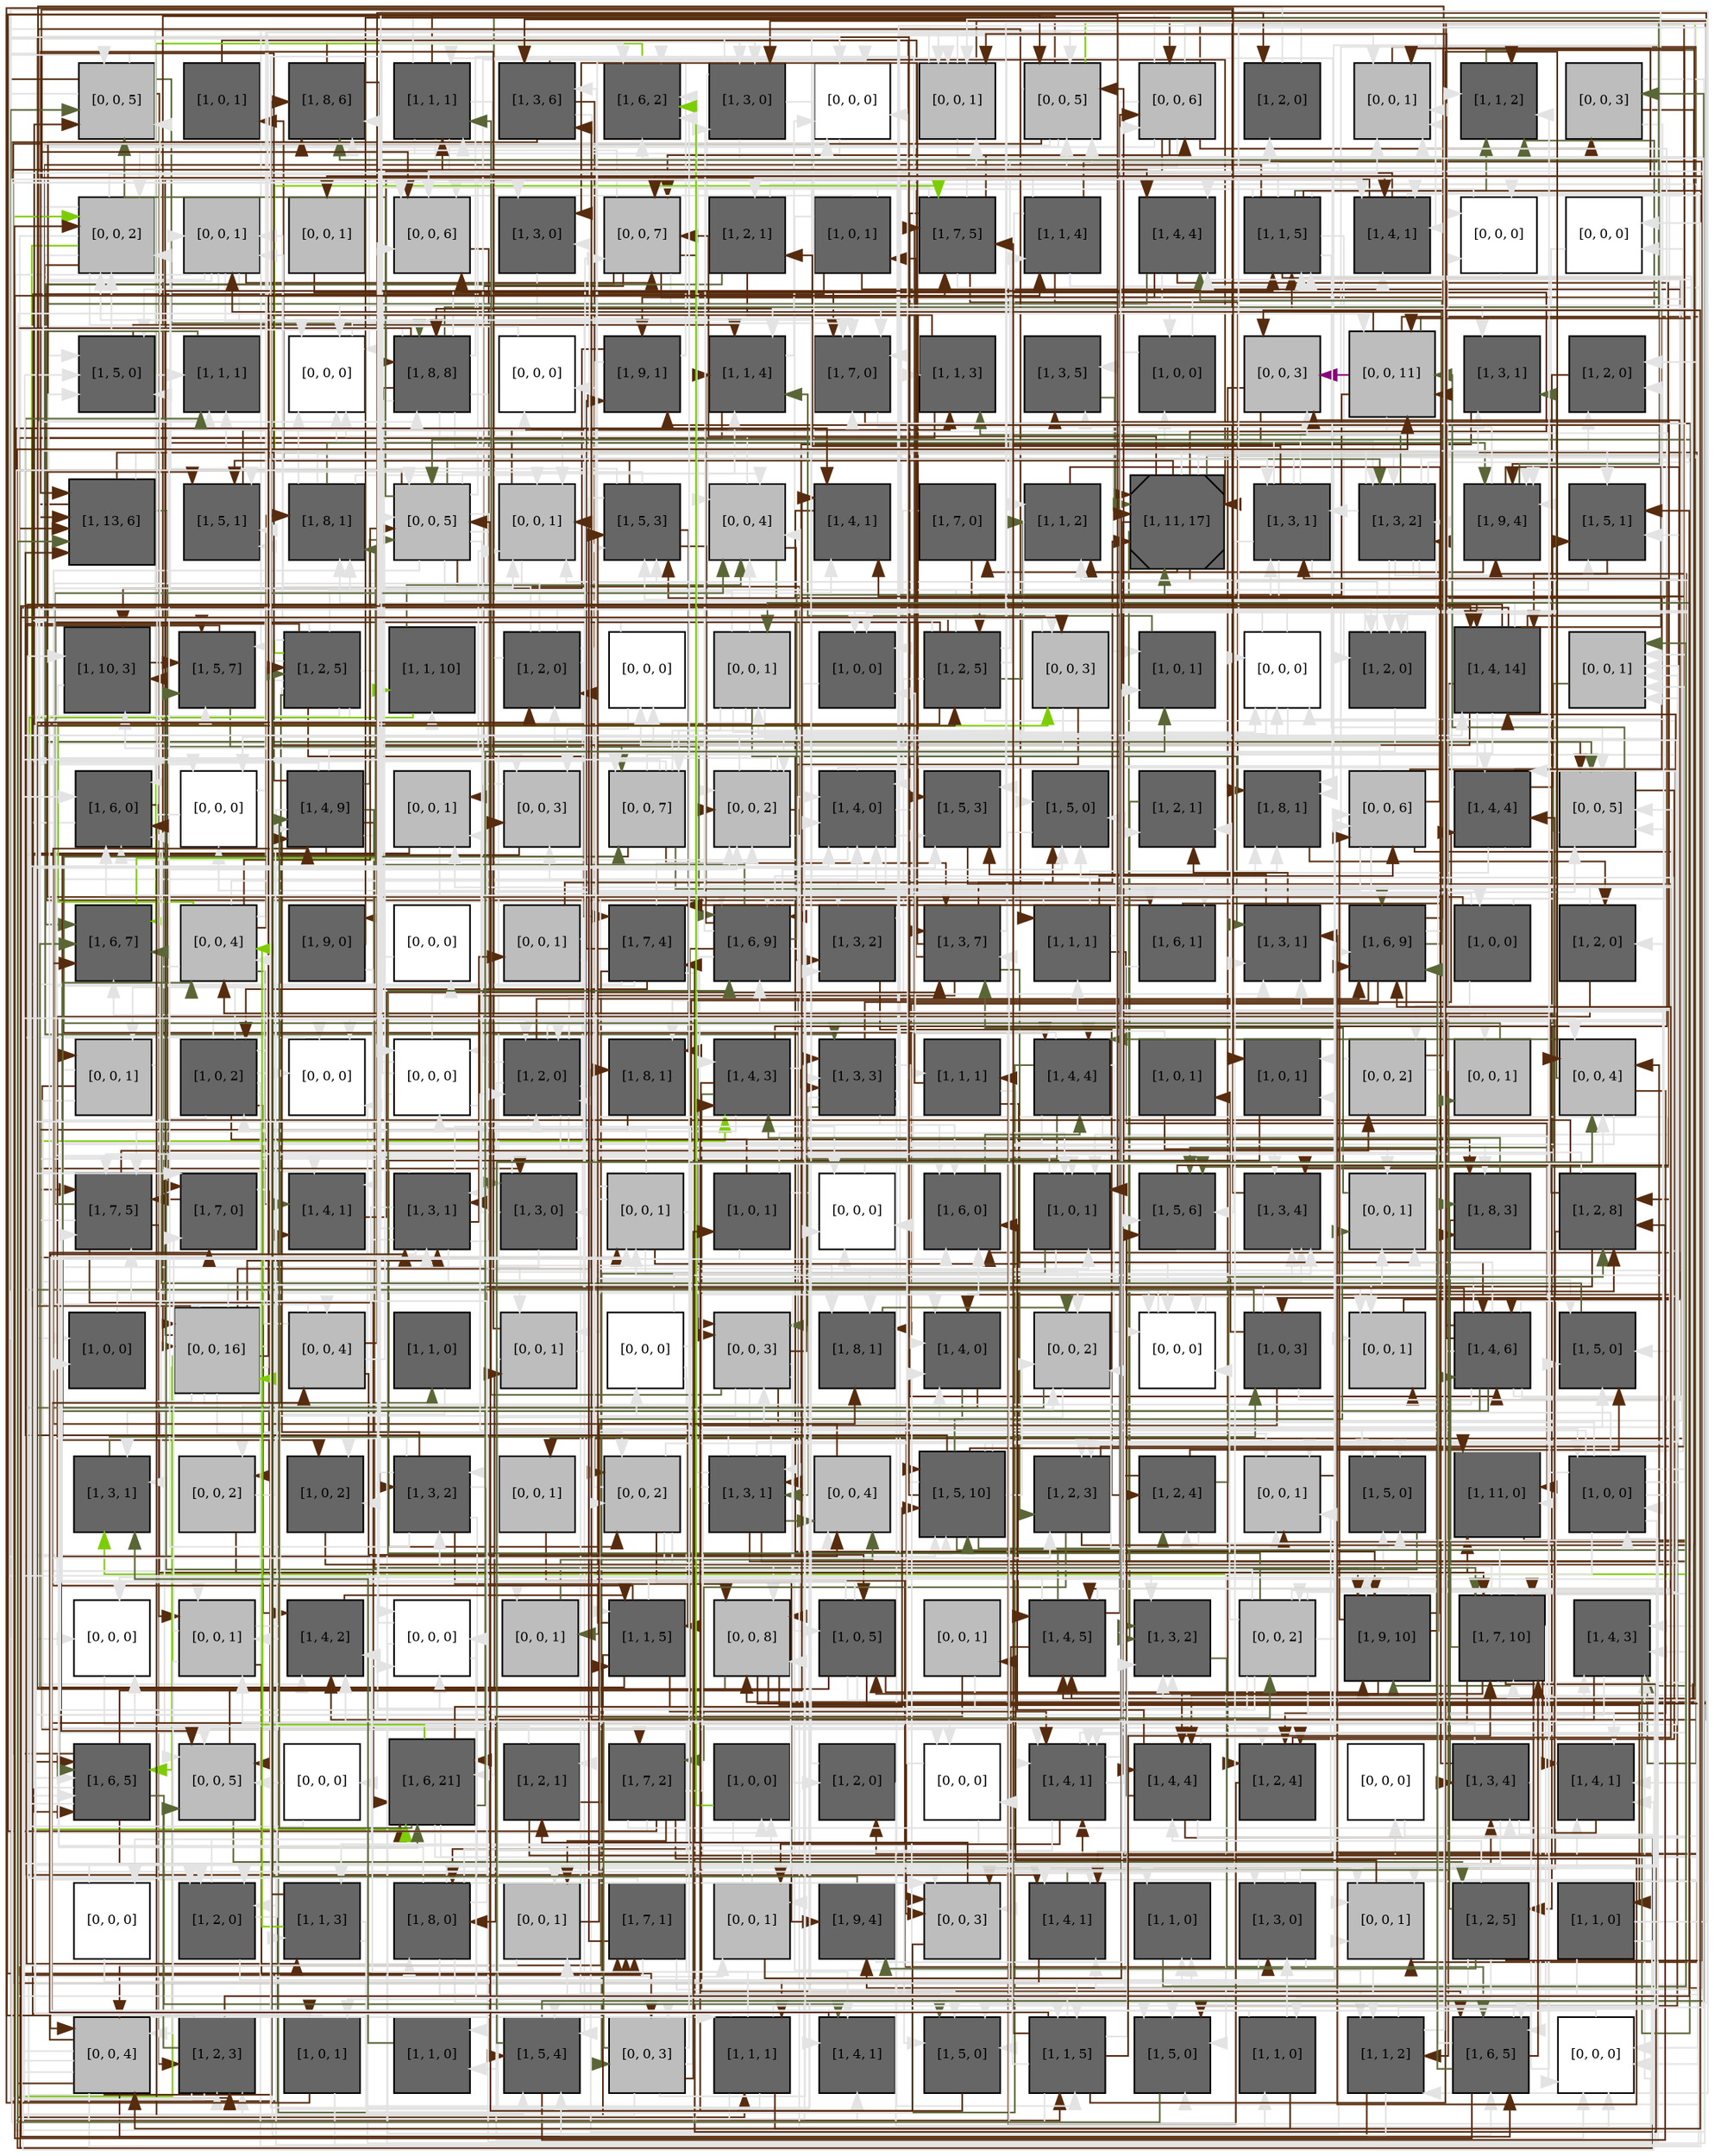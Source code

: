 digraph layout  {
rankdir=TB;
splines=ortho;
node [fixedsize=false, style=filled, width="0.6"];
edge [constraint=false];
0 [fillcolor="#bdbdbd", fontsize=8, label="[0, 0, 5]", shape=square, tooltip="name: None,\nin_degree: 5,\nout_degree: 5"];
1 [fillcolor="#666666", fontsize=8, label="[1, 0, 1]", shape=square, tooltip="name:  EGF ,\nin_degree: 1,\nout_degree: 1"];
2 [fillcolor="#666666", fontsize=8, label="[1, 8, 6]", shape=square, tooltip="name:  Mek ,\nin_degree: 5,\nout_degree: 2"];
3 [fillcolor="#666666", fontsize=8, label="[1, 1, 1]", shape=square, tooltip="name:  RalBP1 ,\nin_degree: 4,\nout_degree: 6"];
4 [fillcolor="#666666", fontsize=8, label="[1, 3, 6]", shape=square, tooltip="name:  Pix_Cool ,\nin_degree: 3,\nout_degree: 4"];
5 [fillcolor="#666666", fontsize=8, label="[1, 6, 2]", shape=square, tooltip="name:  Rap1 ,\nin_degree: 6,\nout_degree: 1"];
6 [fillcolor="#666666", fontsize=8, label="[1, 3, 0]", shape=square, tooltip="name:  PDE4 ,\nin_degree: 4,\nout_degree: 4"];
7 [fillcolor="#FFFFFF", fontsize=8, label="[0, 0, 0]", shape=square, tooltip="name: None,\nin_degree: 5,\nout_degree: 1"];
8 [fillcolor="#bdbdbd", fontsize=8, label="[0, 0, 1]", shape=square, tooltip="name: None,\nin_degree: 5,\nout_degree: 4"];
9 [fillcolor="#bdbdbd", fontsize=8, label="[0, 0, 5]", shape=square, tooltip="name: None,\nin_degree: 5,\nout_degree: 6"];
10 [fillcolor="#bdbdbd", fontsize=8, label="[0, 0, 6]", shape=square, tooltip="name: None,\nin_degree: 4,\nout_degree: 9"];
11 [fillcolor="#666666", fontsize=8, label="[1, 2, 0]", shape=square, tooltip="name:  Actin ,\nin_degree: 2,\nout_degree: 2"];
12 [fillcolor="#bdbdbd", fontsize=8, label="[0, 0, 1]", shape=square, tooltip="name: None,\nin_degree: 6,\nout_degree: 1"];
13 [fillcolor="#666666", fontsize=8, label="[1, 1, 2]", shape=square, tooltip="name:  TAK1 ,\nin_degree: 5,\nout_degree: 1"];
14 [fillcolor="#bdbdbd", fontsize=8, label="[0, 0, 3]", shape=square, tooltip="name: None,\nin_degree: 2,\nout_degree: 3"];
15 [fillcolor="#bdbdbd", fontsize=8, label="[0, 0, 2]", shape=square, tooltip="name: None,\nin_degree: 6,\nout_degree: 7"];
16 [fillcolor="#bdbdbd", fontsize=8, label="[0, 0, 1]", shape=square, tooltip="name: None,\nin_degree: 4,\nout_degree: 7"];
17 [fillcolor="#bdbdbd", fontsize=8, label="[0, 0, 1]", shape=square, tooltip="name: None,\nin_degree: 1,\nout_degree: 1"];
18 [fillcolor="#bdbdbd", fontsize=8, label="[0, 0, 6]", shape=square, tooltip="name: None,\nin_degree: 6,\nout_degree: 1"];
19 [fillcolor="#666666", fontsize=8, label="[1, 3, 0]", shape=square, tooltip="name:  PKC_primed ,\nin_degree: 3,\nout_degree: 1"];
20 [fillcolor="#bdbdbd", fontsize=8, label="[0, 0, 7]", shape=square, tooltip="name: None,\nin_degree: 5,\nout_degree: 6"];
21 [fillcolor="#666666", fontsize=8, label="[1, 2, 1]", shape=square, tooltip="name:  Tab_12 ,\nin_degree: 2,\nout_degree: 3"];
22 [fillcolor="#666666", fontsize=8, label="[1, 0, 1]", shape=square, tooltip="name:  Stress ,\nin_degree: 1,\nout_degree: 5"];
23 [fillcolor="#666666", fontsize=8, label="[1, 7, 5]", shape=square, tooltip="name:  PTEN ,\nin_degree: 4,\nout_degree: 6"];
24 [fillcolor="#666666", fontsize=8, label="[1, 1, 4]", shape=square, tooltip="name:  RKIP ,\nin_degree: 2,\nout_degree: 5"];
25 [fillcolor="#666666", fontsize=8, label="[1, 4, 4]", shape=square, tooltip="name:  B_Arrestin ,\nin_degree: 4,\nout_degree: 4"];
26 [fillcolor="#666666", fontsize=8, label="[1, 1, 5]", shape=square, tooltip="name:  Trafs ,\nin_degree: 4,\nout_degree: 9"];
27 [fillcolor="#666666", fontsize=8, label="[1, 4, 1]", shape=square, tooltip="name:  Ga_1213 ,\nin_degree: 5,\nout_degree: 3"];
28 [fillcolor="#FFFFFF", fontsize=8, label="[0, 0, 0]", shape=square, tooltip="name: None,\nin_degree: 3,\nout_degree: 2"];
29 [fillcolor="#FFFFFF", fontsize=8, label="[0, 0, 0]", shape=square, tooltip="name: None,\nin_degree: 2,\nout_degree: 1"];
30 [fillcolor="#666666", fontsize=8, label="[1, 5, 0]", shape=square, tooltip="name:  Gas ,\nin_degree: 5,\nout_degree: 1"];
31 [fillcolor="#666666", fontsize=8, label="[1, 1, 1]", shape=square, tooltip="name:  ASK1 ,\nin_degree: 4,\nout_degree: 1"];
32 [fillcolor="#FFFFFF", fontsize=8, label="[0, 0, 0]", shape=square, tooltip="name: None,\nin_degree: 6,\nout_degree: 1"];
33 [fillcolor="#666666", fontsize=8, label="[1, 8, 8]", shape=square, tooltip="name:  WASP ,\nin_degree: 4,\nout_degree: 10"];
34 [fillcolor="#FFFFFF", fontsize=8, label="[0, 0, 0]", shape=square, tooltip="name: None,\nin_degree: 2,\nout_degree: 1"];
35 [fillcolor="#666666", fontsize=8, label="[1, 9, 1]", shape=square, tooltip="name:  Raf ,\nin_degree: 3,\nout_degree: 3"];
36 [fillcolor="#666666", fontsize=8, label="[1, 1, 4]", shape=square, tooltip="name:  CaMKK ,\nin_degree: 5,\nout_degree: 2"];
37 [fillcolor="#666666", fontsize=8, label="[1, 7, 0]", shape=square, tooltip="name:  IP3R1 ,\nin_degree: 6,\nout_degree: 2"];
38 [fillcolor="#666666", fontsize=8, label="[1, 1, 3]", shape=square, tooltip="name:  IL1_TNFR ,\nin_degree: 3,\nout_degree: 2"];
39 [fillcolor="#666666", fontsize=8, label="[1, 3, 5]", shape=square, tooltip="name:  PTP1b ,\nin_degree: 3,\nout_degree: 1"];
40 [fillcolor="#666666", fontsize=8, label="[1, 0, 0]", shape=square, tooltip="name: ExtPump,\nin_degree: 2,\nout_degree: 2"];
41 [fillcolor="#bdbdbd", fontsize=8, label="[0, 0, 3]", shape=square, tooltip="name: None,\nin_degree: 4,\nout_degree: 2"];
42 [fillcolor="#bdbdbd", fontsize=8, label="[0, 0, 11]", shape=square, tooltip="name: None,\nin_degree: 5,\nout_degree: 6"];
43 [fillcolor="#666666", fontsize=8, label="[1, 3, 1]", shape=square, tooltip="name:  RhoGDI ,\nin_degree: 3,\nout_degree: 1"];
44 [fillcolor="#666666", fontsize=8, label="[1, 2, 0]", shape=square, tooltip="name:  Palpha_iR ,\nin_degree: 3,\nout_degree: 1"];
45 [fillcolor="#666666", fontsize=8, label="[1, 13, 6]", shape=square, tooltip="name:  Rac ,\nin_degree: 5,\nout_degree: 4"];
46 [fillcolor="#666666", fontsize=8, label="[1, 5, 1]", shape=square, tooltip="name:  Shc ,\nin_degree: 5,\nout_degree: 1"];
47 [fillcolor="#666666", fontsize=8, label="[1, 8, 1]", shape=square, tooltip="name:  Csk ,\nin_degree: 4,\nout_degree: 4"];
48 [fillcolor="#bdbdbd", fontsize=8, label="[0, 0, 5]", shape=square, tooltip="name: None,\nin_degree: 6,\nout_degree: 11"];
49 [fillcolor="#bdbdbd", fontsize=8, label="[0, 0, 1]", shape=square, tooltip="name: None,\nin_degree: 6,\nout_degree: 2"];
50 [fillcolor="#666666", fontsize=8, label="[1, 5, 3]", shape=square, tooltip="name:  PIP2_45 ,\nin_degree: 5,\nout_degree: 6"];
51 [fillcolor="#bdbdbd", fontsize=8, label="[0, 0, 4]", shape=square, tooltip="name: None,\nin_degree: 6,\nout_degree: 3"];
52 [fillcolor="#666666", fontsize=8, label="[1, 4, 1]", shape=square, tooltip="name:  Raf_Loc ,\nin_degree: 4,\nout_degree: 1"];
53 [fillcolor="#666666", fontsize=8, label="[1, 7, 0]", shape=square, tooltip="name:  PI3K ,\nin_degree: 1,\nout_degree: 2"];
54 [fillcolor="#666666", fontsize=8, label="[1, 1, 2]", shape=square, tooltip="name:  PA ,\nin_degree: 4,\nout_degree: 1"];
55 [fillcolor="#666666", fontsize=8, label="[1, 11, 17]", shape=Msquare, tooltip="name:  Src ,\nin_degree: 6,\nout_degree: 10"];
56 [fillcolor="#666666", fontsize=8, label="[1, 3, 1]", shape=square, tooltip="name:  Gbg_q ,\nin_degree: 4,\nout_degree: 7"];
57 [fillcolor="#666666", fontsize=8, label="[1, 3, 2]", shape=square, tooltip="name:  MLK3 ,\nin_degree: 5,\nout_degree: 9"];
58 [fillcolor="#666666", fontsize=8, label="[1, 9, 4]", shape=square, tooltip="name:  PAK ,\nin_degree: 6,\nout_degree: 4"];
59 [fillcolor="#666666", fontsize=8, label="[1, 5, 1]", shape=square, tooltip="name:  Fak ,\nin_degree: 5,\nout_degree: 1"];
60 [fillcolor="#666666", fontsize=8, label="[1, 10, 3]", shape=square, tooltip="name:  Sek1 ,\nin_degree: 4,\nout_degree: 2"];
61 [fillcolor="#666666", fontsize=8, label="[1, 5, 7]", shape=square, tooltip="name:  PIP2_34 ,\nin_degree: 5,\nout_degree: 2"];
62 [fillcolor="#666666", fontsize=8, label="[1, 2, 5]", shape=square, tooltip="name:  NIK ,\nin_degree: 2,\nout_degree: 13"];
63 [fillcolor="#666666", fontsize=8, label="[1, 1, 10]", shape=square, tooltip="name:  AND_34 ,\nin_degree: 2,\nout_degree: 2"];
64 [fillcolor="#666666", fontsize=8, label="[1, 2, 0]", shape=square, tooltip="name:  CaMK ,\nin_degree: 3,\nout_degree: 6"];
65 [fillcolor="#FFFFFF", fontsize=8, label="[0, 0, 0]", shape=square, tooltip="name: None,\nin_degree: 2,\nout_degree: 2"];
66 [fillcolor="#bdbdbd", fontsize=8, label="[0, 0, 1]", shape=square, tooltip="name: None,\nin_degree: 2,\nout_degree: 7"];
67 [fillcolor="#666666", fontsize=8, label="[1, 0, 0]", shape=square, tooltip="name: Stress,\nin_degree: 4,\nout_degree: 1"];
68 [fillcolor="#666666", fontsize=8, label="[1, 2, 5]", shape=square, tooltip="name:  Graf ,\nin_degree: 2,\nout_degree: 10"];
69 [fillcolor="#bdbdbd", fontsize=8, label="[0, 0, 3]", shape=square, tooltip="name: None,\nin_degree: 3,\nout_degree: 3"];
70 [fillcolor="#666666", fontsize=8, label="[1, 0, 1]", shape=square, tooltip="name: ECM,\nin_degree: 3,\nout_degree: 1"];
71 [fillcolor="#FFFFFF", fontsize=8, label="[0, 0, 0]", shape=square, tooltip="name: None,\nin_degree: 4,\nout_degree: 4"];
72 [fillcolor="#666666", fontsize=8, label="[1, 2, 0]", shape=square, tooltip="name:  MLK1 ,\nin_degree: 4,\nout_degree: 4"];
73 [fillcolor="#666666", fontsize=8, label="[1, 4, 14]", shape=square, tooltip="name:  Mekk3 ,\nin_degree: 5,\nout_degree: 9"];
74 [fillcolor="#bdbdbd", fontsize=8, label="[0, 0, 1]", shape=square, tooltip="name: None,\nin_degree: 6,\nout_degree: 1"];
75 [fillcolor="#666666", fontsize=8, label="[1, 6, 0]", shape=square, tooltip="name:  Rho ,\nin_degree: 6,\nout_degree: 2"];
76 [fillcolor="#FFFFFF", fontsize=8, label="[0, 0, 0]", shape=square, tooltip="name: None,\nin_degree: 3,\nout_degree: 2"];
77 [fillcolor="#666666", fontsize=8, label="[1, 4, 9]", shape=square, tooltip="name:  Erk ,\nin_degree: 4,\nout_degree: 9"];
78 [fillcolor="#bdbdbd", fontsize=8, label="[0, 0, 1]", shape=square, tooltip="name: None,\nin_degree: 3,\nout_degree: 2"];
79 [fillcolor="#bdbdbd", fontsize=8, label="[0, 0, 3]", shape=square, tooltip="name: None,\nin_degree: 4,\nout_degree: 2"];
80 [fillcolor="#bdbdbd", fontsize=8, label="[0, 0, 7]", shape=square, tooltip="name: None,\nin_degree: 4,\nout_degree: 7"];
81 [fillcolor="#bdbdbd", fontsize=8, label="[0, 0, 2]", shape=square, tooltip="name: None,\nin_degree: 6,\nout_degree: 5"];
82 [fillcolor="#666666", fontsize=8, label="[1, 4, 0]", shape=square, tooltip="name:  PLC_B ,\nin_degree: 6,\nout_degree: 6"];
83 [fillcolor="#666666", fontsize=8, label="[1, 5, 3]", shape=square, tooltip="name:  Gaq ,\nin_degree: 5,\nout_degree: 1"];
84 [fillcolor="#666666", fontsize=8, label="[1, 5, 0]", shape=square, tooltip="name:  PLA2 ,\nin_degree: 5,\nout_degree: 1"];
85 [fillcolor="#666666", fontsize=8, label="[1, 2, 1]", shape=square, tooltip="name:  Cbp ,\nin_degree: 3,\nout_degree: 1"];
86 [fillcolor="#666666", fontsize=8, label="[1, 8, 1]", shape=square, tooltip="name:  Tiam ,\nin_degree: 5,\nout_degree: 1"];
87 [fillcolor="#bdbdbd", fontsize=8, label="[0, 0, 6]", shape=square, tooltip="name: None,\nin_degree: 4,\nout_degree: 6"];
88 [fillcolor="#666666", fontsize=8, label="[1, 4, 4]", shape=square, tooltip="name:  alpha_1213R ,\nin_degree: 4,\nout_degree: 6"];
89 [fillcolor="#bdbdbd", fontsize=8, label="[0, 0, 5]", shape=square, tooltip="name: None,\nin_degree: 6,\nout_degree: 3"];
90 [fillcolor="#666666", fontsize=8, label="[1, 6, 7]", shape=square, tooltip="name:  PLC_g ,\nin_degree: 6,\nout_degree: 1"];
91 [fillcolor="#bdbdbd", fontsize=8, label="[0, 0, 4]", shape=square, tooltip="name: None,\nin_degree: 4,\nout_degree: 7"];
92 [fillcolor="#666666", fontsize=8, label="[1, 9, 0]", shape=square, tooltip="name:  RalGDS ,\nin_degree: 1,\nout_degree: 2"];
93 [fillcolor="#FFFFFF", fontsize=8, label="[0, 0, 0]", shape=square, tooltip="name: None,\nin_degree: 1,\nout_degree: 1"];
94 [fillcolor="#bdbdbd", fontsize=8, label="[0, 0, 1]", shape=square, tooltip="name: None,\nin_degree: 1,\nout_degree: 3"];
95 [fillcolor="#666666", fontsize=8, label="[1, 7, 4]", shape=square, tooltip="name:  Myosin ,\nin_degree: 3,\nout_degree: 7"];
96 [fillcolor="#666666", fontsize=8, label="[1, 6, 9]", shape=square, tooltip="name:  MLCP ,\nin_degree: 6,\nout_degree: 9"];
97 [fillcolor="#666666", fontsize=8, label="[1, 3, 2]", shape=square, tooltip="name:  Gbg_s ,\nin_degree: 3,\nout_degree: 2"];
98 [fillcolor="#666666", fontsize=8, label="[1, 3, 7]", shape=square, tooltip="name:  Gbg_i ,\nin_degree: 5,\nout_degree: 6"];
99 [fillcolor="#666666", fontsize=8, label="[1, 1, 1]", shape=square, tooltip="name:  ILK ,\nin_degree: 2,\nout_degree: 5"];
100 [fillcolor="#666666", fontsize=8, label="[1, 6, 1]", shape=square, tooltip="name:  EGFR ,\nin_degree: 2,\nout_degree: 3"];
101 [fillcolor="#666666", fontsize=8, label="[1, 3, 1]", shape=square, tooltip="name:  MLK2 ,\nin_degree: 5,\nout_degree: 2"];
102 [fillcolor="#666666", fontsize=8, label="[1, 6, 9]", shape=square, tooltip="name:  PIP_4 ,\nin_degree: 6,\nout_degree: 6"];
103 [fillcolor="#666666", fontsize=8, label="[1, 0, 0]", shape=square, tooltip="name:  alpha_iL ,\nin_degree: 1,\nout_degree: 4"];
104 [fillcolor="#666666", fontsize=8, label="[1, 2, 0]", shape=square, tooltip="name:  Mekk4 ,\nin_degree: 2,\nout_degree: 2"];
105 [fillcolor="#bdbdbd", fontsize=8, label="[0, 0, 1]", shape=square, tooltip="name: None,\nin_degree: 2,\nout_degree: 4"];
106 [fillcolor="#666666", fontsize=8, label="[1, 0, 2]", shape=square, tooltip="name: IL1_TNF,\nin_degree: 2,\nout_degree: 9"];
107 [fillcolor="#FFFFFF", fontsize=8, label="[0, 0, 0]", shape=square, tooltip="name: None,\nin_degree: 4,\nout_degree: 1"];
108 [fillcolor="#FFFFFF", fontsize=8, label="[0, 0, 0]", shape=square, tooltip="name: None,\nin_degree: 3,\nout_degree: 5"];
109 [fillcolor="#666666", fontsize=8, label="[1, 2, 0]", shape=square, tooltip="name:  ARF ,\nin_degree: 5,\nout_degree: 10"];
110 [fillcolor="#666666", fontsize=8, label="[1, 8, 1]", shape=square, tooltip="name:  MKK7 ,\nin_degree: 3,\nout_degree: 1"];
111 [fillcolor="#666666", fontsize=8, label="[1, 4, 3]", shape=square, tooltip="name:  alpha_sR ,\nin_degree: 4,\nout_degree: 5"];
112 [fillcolor="#666666", fontsize=8, label="[1, 3, 3]", shape=square, tooltip="name:  cAMP ,\nin_degree: 4,\nout_degree: 9"];
113 [fillcolor="#666666", fontsize=8, label="[1, 1, 1]", shape=square, tooltip="name:  Arp_23 ,\nin_degree: 2,\nout_degree: 3"];
114 [fillcolor="#666666", fontsize=8, label="[1, 4, 4]", shape=square, tooltip="name:  AC ,\nin_degree: 4,\nout_degree: 6"];
115 [fillcolor="#666666", fontsize=8, label="[1, 0, 1]", shape=square, tooltip="name: alpha_1213L,\nin_degree: 1,\nout_degree: 2"];
116 [fillcolor="#666666", fontsize=8, label="[1, 0, 1]", shape=square, tooltip="name: alpha_sL,\nin_degree: 3,\nout_degree: 1"];
117 [fillcolor="#bdbdbd", fontsize=8, label="[0, 0, 2]", shape=square, tooltip="name: None,\nin_degree: 2,\nout_degree: 3"];
118 [fillcolor="#bdbdbd", fontsize=8, label="[0, 0, 1]", shape=square, tooltip="name: None,\nin_degree: 2,\nout_degree: 1"];
119 [fillcolor="#bdbdbd", fontsize=8, label="[0, 0, 4]", shape=square, tooltip="name: None,\nin_degree: 5,\nout_degree: 4"];
120 [fillcolor="#666666", fontsize=8, label="[1, 7, 5]", shape=square, tooltip="name:  PKC ,\nin_degree: 6,\nout_degree: 5"];
121 [fillcolor="#666666", fontsize=8, label="[1, 7, 0]", shape=square, tooltip="name:  PI5K ,\nin_degree: 4,\nout_degree: 2"];
122 [fillcolor="#666666", fontsize=8, label="[1, 4, 1]", shape=square, tooltip="name:  MLCK ,\nin_degree: 4,\nout_degree: 1"];
123 [fillcolor="#666666", fontsize=8, label="[1, 3, 1]", shape=square, tooltip="name:  Raf_Rest ,\nin_degree: 5,\nout_degree: 9"];
124 [fillcolor="#666666", fontsize=8, label="[1, 3, 0]", shape=square, tooltip="name:  DOCK180 ,\nin_degree: 3,\nout_degree: 4"];
125 [fillcolor="#bdbdbd", fontsize=8, label="[0, 0, 1]", shape=square, tooltip="name: None,\nin_degree: 3,\nout_degree: 6"];
126 [fillcolor="#666666", fontsize=8, label="[1, 0, 1]", shape=square, tooltip="name: EGF,\nin_degree: 1,\nout_degree: 4"];
127 [fillcolor="#FFFFFF", fontsize=8, label="[0, 0, 0]", shape=square, tooltip="name: None,\nin_degree: 4,\nout_degree: 1"];
128 [fillcolor="#666666", fontsize=8, label="[1, 6, 0]", shape=square, tooltip="name:  Mekk2 ,\nin_degree: 6,\nout_degree: 1"];
129 [fillcolor="#666666", fontsize=8, label="[1, 0, 1]", shape=square, tooltip="name:  IL1_TNF ,\nin_degree: 5,\nout_degree: 3"];
130 [fillcolor="#666666", fontsize=8, label="[1, 5, 6]", shape=square, tooltip="name:  Vinc ,\nin_degree: 5,\nout_degree: 2"];
131 [fillcolor="#666666", fontsize=8, label="[1, 3, 4]", shape=square, tooltip="name:  Ral ,\nin_degree: 5,\nout_degree: 1"];
132 [fillcolor="#bdbdbd", fontsize=8, label="[0, 0, 1]", shape=square, tooltip="name: None,\nin_degree: 4,\nout_degree: 1"];
133 [fillcolor="#666666", fontsize=8, label="[1, 8, 3]", shape=square, tooltip="name:  Akt ,\nin_degree: 4,\nout_degree: 2"];
134 [fillcolor="#666666", fontsize=8, label="[1, 2, 8]", shape=square, tooltip="name:  p115RhoGEF ,\nin_degree: 4,\nout_degree: 5"];
135 [fillcolor="#666666", fontsize=8, label="[1, 0, 0]", shape=square, tooltip="name: alpha_iL,\nin_degree: 2,\nout_degree: 1"];
136 [fillcolor="#bdbdbd", fontsize=8, label="[0, 0, 16]", shape=square, tooltip="name: None,\nin_degree: 3,\nout_degree: 14"];
137 [fillcolor="#bdbdbd", fontsize=8, label="[0, 0, 4]", shape=square, tooltip="name: None,\nin_degree: 2,\nout_degree: 5"];
138 [fillcolor="#666666", fontsize=8, label="[1, 1, 0]", shape=square, tooltip="name:  RhoK ,\nin_degree: 1,\nout_degree: 1"];
139 [fillcolor="#bdbdbd", fontsize=8, label="[0, 0, 1]", shape=square, tooltip="name: None,\nin_degree: 3,\nout_degree: 3"];
140 [fillcolor="#FFFFFF", fontsize=8, label="[0, 0, 0]", shape=square, tooltip="name: None,\nin_degree: 1,\nout_degree: 4"];
141 [fillcolor="#bdbdbd", fontsize=8, label="[0, 0, 3]", shape=square, tooltip="name: None,\nin_degree: 4,\nout_degree: 7"];
142 [fillcolor="#666666", fontsize=8, label="[1, 8, 1]", shape=square, tooltip="name:  PLD ,\nin_degree: 4,\nout_degree: 1"];
143 [fillcolor="#666666", fontsize=8, label="[1, 4, 0]", shape=square, tooltip="name:  Crk ,\nin_degree: 5,\nout_degree: 2"];
144 [fillcolor="#bdbdbd", fontsize=8, label="[0, 0, 2]", shape=square, tooltip="name: None,\nin_degree: 5,\nout_degree: 2"];
145 [fillcolor="#FFFFFF", fontsize=8, label="[0, 0, 0]", shape=square, tooltip="name: None,\nin_degree: 5,\nout_degree: 2"];
146 [fillcolor="#666666", fontsize=8, label="[1, 0, 3]", shape=square, tooltip="name:  alpha_qL ,\nin_degree: 2,\nout_degree: 5"];
147 [fillcolor="#bdbdbd", fontsize=8, label="[0, 0, 1]", shape=square, tooltip="name: None,\nin_degree: 4,\nout_degree: 1"];
148 [fillcolor="#666666", fontsize=8, label="[1, 4, 6]", shape=square, tooltip="name:  p190RhoGAP ,\nin_degree: 4,\nout_degree: 12"];
149 [fillcolor="#666666", fontsize=8, label="[1, 5, 0]", shape=square, tooltip="name:  DAG ,\nin_degree: 5,\nout_degree: 1"];
150 [fillcolor="#666666", fontsize=8, label="[1, 3, 1]", shape=square, tooltip="name:  RasGRF_GRP ,\nin_degree: 4,\nout_degree: 1"];
151 [fillcolor="#bdbdbd", fontsize=8, label="[0, 0, 2]", shape=square, tooltip="name: None,\nin_degree: 2,\nout_degree: 2"];
152 [fillcolor="#666666", fontsize=8, label="[1, 0, 2]", shape=square, tooltip="name:  alpha_1213L ,\nin_degree: 3,\nout_degree: 1"];
153 [fillcolor="#666666", fontsize=8, label="[1, 3, 2]", shape=square, tooltip="name:  Talin ,\nin_degree: 3,\nout_degree: 7"];
154 [fillcolor="#bdbdbd", fontsize=8, label="[0, 0, 1]", shape=square, tooltip="name: None,\nin_degree: 1,\nout_degree: 1"];
155 [fillcolor="#bdbdbd", fontsize=8, label="[0, 0, 2]", shape=square, tooltip="name: None,\nin_degree: 4,\nout_degree: 5"];
156 [fillcolor="#666666", fontsize=8, label="[1, 3, 1]", shape=square, tooltip="name:  Ras ,\nin_degree: 3,\nout_degree: 9"];
157 [fillcolor="#bdbdbd", fontsize=8, label="[0, 0, 4]", shape=square, tooltip="name: None,\nin_degree: 4,\nout_degree: 1"];
158 [fillcolor="#666666", fontsize=8, label="[1, 5, 10]", shape=square, tooltip="name:  PI4K ,\nin_degree: 5,\nout_degree: 10"];
159 [fillcolor="#666666", fontsize=8, label="[1, 2, 3]", shape=square, tooltip="name:  Trx ,\nin_degree: 4,\nout_degree: 3"];
160 [fillcolor="#666666", fontsize=8, label="[1, 2, 4]", shape=square, tooltip="name:  Nck ,\nin_degree: 3,\nout_degree: 4"];
161 [fillcolor="#bdbdbd", fontsize=8, label="[0, 0, 1]", shape=square, tooltip="name: None,\nin_degree: 5,\nout_degree: 1"];
162 [fillcolor="#666666", fontsize=8, label="[1, 5, 0]", shape=square, tooltip="name:  SAPK ,\nin_degree: 5,\nout_degree: 1"];
163 [fillcolor="#666666", fontsize=8, label="[1, 11, 0]", shape=square, tooltip="name:  MKK3 ,\nin_degree: 4,\nout_degree: 1"];
164 [fillcolor="#666666", fontsize=8, label="[1, 0, 0]", shape=square, tooltip="name:  ExtPump ,\nin_degree: 3,\nout_degree: 9"];
165 [fillcolor="#FFFFFF", fontsize=8, label="[0, 0, 0]", shape=square, tooltip="name: None,\nin_degree: 3,\nout_degree: 1"];
166 [fillcolor="#bdbdbd", fontsize=8, label="[0, 0, 1]", shape=square, tooltip="name: None,\nin_degree: 4,\nout_degree: 4"];
167 [fillcolor="#666666", fontsize=8, label="[1, 4, 2]", shape=square, tooltip="name:  PTPPEST ,\nin_degree: 5,\nout_degree: 1"];
168 [fillcolor="#FFFFFF", fontsize=8, label="[0, 0, 0]", shape=square, tooltip="name: None,\nin_degree: 4,\nout_degree: 3"];
169 [fillcolor="#bdbdbd", fontsize=8, label="[0, 0, 1]", shape=square, tooltip="name: None,\nin_degree: 2,\nout_degree: 1"];
170 [fillcolor="#666666", fontsize=8, label="[1, 1, 5]", shape=square, tooltip="name:  TAO_12 ,\nin_degree: 4,\nout_degree: 6"];
171 [fillcolor="#bdbdbd", fontsize=8, label="[0, 0, 8]", shape=square, tooltip="name: None,\nin_degree: 5,\nout_degree: 4"];
172 [fillcolor="#666666", fontsize=8, label="[1, 0, 5]", shape=square, tooltip="name: alpha_qL,\nin_degree: 3,\nout_degree: 7"];
173 [fillcolor="#bdbdbd", fontsize=8, label="[0, 0, 1]", shape=square, tooltip="name: None,\nin_degree: 1,\nout_degree: 2"];
174 [fillcolor="#666666", fontsize=8, label="[1, 4, 5]", shape=square, tooltip="name:  alpha_qR ,\nin_degree: 4,\nout_degree: 5"];
175 [fillcolor="#666666", fontsize=8, label="[1, 3, 2]", shape=square, tooltip="name:  IP3 ,\nin_degree: 6,\nout_degree: 1"];
176 [fillcolor="#bdbdbd", fontsize=8, label="[0, 0, 2]", shape=square, tooltip="name: None,\nin_degree: 2,\nout_degree: 9"];
177 [fillcolor="#666666", fontsize=8, label="[1, 9, 10]", shape=square, tooltip="name:  Mekk1 ,\nin_degree: 5,\nout_degree: 5"];
178 [fillcolor="#666666", fontsize=8, label="[1, 7, 10]", shape=square, tooltip="name:  Gai ,\nin_degree: 6,\nout_degree: 13"];
179 [fillcolor="#666666", fontsize=8, label="[1, 4, 3]", shape=square, tooltip="name:  Cas ,\nin_degree: 5,\nout_degree: 3"];
180 [fillcolor="#666666", fontsize=8, label="[1, 6, 5]", shape=square, tooltip="name:  DGK ,\nin_degree: 6,\nout_degree: 6"];
181 [fillcolor="#bdbdbd", fontsize=8, label="[0, 0, 5]", shape=square, tooltip="name: None,\nin_degree: 6,\nout_degree: 2"];
182 [fillcolor="#FFFFFF", fontsize=8, label="[0, 0, 0]", shape=square, tooltip="name: None,\nin_degree: 1,\nout_degree: 2"];
183 [fillcolor="#666666", fontsize=8, label="[1, 6, 21]", shape=square, tooltip="name:  PIP3_345 ,\nin_degree: 6,\nout_degree: 6"];
184 [fillcolor="#666666", fontsize=8, label="[1, 2, 1]", shape=square, tooltip="name:  Ca ,\nin_degree: 2,\nout_degree: 3"];
185 [fillcolor="#666666", fontsize=8, label="[1, 7, 2]", shape=square, tooltip="name:  Cdc42 ,\nin_degree: 2,\nout_degree: 6"];
186 [fillcolor="#666666", fontsize=8, label="[1, 0, 0]", shape=square, tooltip="name:  alpha_sL ,\nin_degree: 2,\nout_degree: 2"];
187 [fillcolor="#666666", fontsize=8, label="[1, 2, 0]", shape=square, tooltip="name:  Palpha_qR ,\nin_degree: 2,\nout_degree: 2"];
188 [fillcolor="#FFFFFF", fontsize=8, label="[0, 0, 0]", shape=square, tooltip="name: None,\nin_degree: 3,\nout_degree: 2"];
189 [fillcolor="#666666", fontsize=8, label="[1, 4, 1]", shape=square, tooltip="name:  MKPs ,\nin_degree: 6,\nout_degree: 5"];
190 [fillcolor="#666666", fontsize=8, label="[1, 4, 4]", shape=square, tooltip="name:  PKA ,\nin_degree: 4,\nout_degree: 5"];
191 [fillcolor="#666666", fontsize=8, label="[1, 2, 4]", shape=square, tooltip="name:  Palpha_1213R ,\nin_degree: 4,\nout_degree: 2"];
192 [fillcolor="#FFFFFF", fontsize=8, label="[0, 0, 0]", shape=square, tooltip="name: None,\nin_degree: 1,\nout_degree: 1"];
193 [fillcolor="#666666", fontsize=8, label="[1, 3, 4]", shape=square, tooltip="name:  p90RSK ,\nin_degree: 3,\nout_degree: 5"];
194 [fillcolor="#666666", fontsize=8, label="[1, 4, 1]", shape=square, tooltip="name:  Raf_DeP ,\nin_degree: 5,\nout_degree: 1"];
195 [fillcolor="#FFFFFF", fontsize=8, label="[0, 0, 0]", shape=square, tooltip="name: None,\nin_degree: 1,\nout_degree: 2"];
196 [fillcolor="#666666", fontsize=8, label="[1, 2, 0]", shape=square, tooltip="name:  RGS ,\nin_degree: 4,\nout_degree: 3"];
197 [fillcolor="#666666", fontsize=8, label="[1, 1, 3]", shape=square, tooltip="name:  Tpl2 ,\nin_degree: 3,\nout_degree: 4"];
198 [fillcolor="#666666", fontsize=8, label="[1, 8, 0]", shape=square, tooltip="name:  p120RasGAP ,\nin_degree: 3,\nout_degree: 7"];
199 [fillcolor="#bdbdbd", fontsize=8, label="[0, 0, 1]", shape=square, tooltip="name: None,\nin_degree: 3,\nout_degree: 2"];
200 [fillcolor="#666666", fontsize=8, label="[1, 7, 1]", shape=square, tooltip="name:  MKK6 ,\nin_degree: 3,\nout_degree: 4"];
201 [fillcolor="#bdbdbd", fontsize=8, label="[0, 0, 1]", shape=square, tooltip="name: None,\nin_degree: 3,\nout_degree: 3"];
202 [fillcolor="#666666", fontsize=8, label="[1, 9, 4]", shape=square, tooltip="name:  GRK ,\nin_degree: 3,\nout_degree: 2"];
203 [fillcolor="#bdbdbd", fontsize=8, label="[0, 0, 3]", shape=square, tooltip="name: None,\nin_degree: 6,\nout_degree: 2"];
204 [fillcolor="#666666", fontsize=8, label="[1, 4, 1]", shape=square, tooltip="name:  alpha_iR ,\nin_degree: 5,\nout_degree: 2"];
205 [fillcolor="#666666", fontsize=8, label="[1, 1, 0]", shape=square, tooltip="name:  B_Parvin ,\nin_degree: 3,\nout_degree: 1"];
206 [fillcolor="#666666", fontsize=8, label="[1, 3, 0]", shape=square, tooltip="name:  Gbg_1213 ,\nin_degree: 3,\nout_degree: 4"];
207 [fillcolor="#bdbdbd", fontsize=8, label="[0, 0, 1]", shape=square, tooltip="name: None,\nin_degree: 5,\nout_degree: 2"];
208 [fillcolor="#666666", fontsize=8, label="[1, 2, 5]", shape=square, tooltip="name:  PDK1 ,\nin_degree: 2,\nout_degree: 6"];
209 [fillcolor="#666666", fontsize=8, label="[1, 1, 0]", shape=square, tooltip="name:  PTPa ,\nin_degree: 1,\nout_degree: 3"];
210 [fillcolor="#bdbdbd", fontsize=8, label="[0, 0, 4]", shape=square, tooltip="name: None,\nin_degree: 4,\nout_degree: 9"];
211 [fillcolor="#666666", fontsize=8, label="[1, 2, 3]", shape=square, tooltip="name:  Palpha_sR ,\nin_degree: 4,\nout_degree: 5"];
212 [fillcolor="#666666", fontsize=8, label="[1, 0, 1]", shape=square, tooltip="name:  ECM ,\nin_degree: 2,\nout_degree: 3"];
213 [fillcolor="#666666", fontsize=8, label="[1, 1, 0]", shape=square, tooltip="name:  GCK ,\nin_degree: 2,\nout_degree: 1"];
214 [fillcolor="#666666", fontsize=8, label="[1, 5, 4]", shape=square, tooltip="name:  p38 ,\nin_degree: 5,\nout_degree: 3"];
215 [fillcolor="#bdbdbd", fontsize=8, label="[0, 0, 3]", shape=square, tooltip="name: None,\nin_degree: 3,\nout_degree: 6"];
216 [fillcolor="#666666", fontsize=8, label="[1, 1, 1]", shape=square, tooltip="name:  SHP2 ,\nin_degree: 3,\nout_degree: 6"];
217 [fillcolor="#666666", fontsize=8, label="[1, 4, 1]", shape=square, tooltip="name:  Grb2 ,\nin_degree: 4,\nout_degree: 1"];
218 [fillcolor="#666666", fontsize=8, label="[1, 5, 0]", shape=square, tooltip="name:  Gab1 ,\nin_degree: 5,\nout_degree: 1"];
219 [fillcolor="#666666", fontsize=8, label="[1, 1, 5]", shape=square, tooltip="name:  PP2A ,\nin_degree: 4,\nout_degree: 8"];
220 [fillcolor="#666666", fontsize=8, label="[1, 5, 0]", shape=square, tooltip="name:  Sos ,\nin_degree: 5,\nout_degree: 1"];
221 [fillcolor="#666666", fontsize=8, label="[1, 1, 0]", shape=square, tooltip="name:  CaM ,\nin_degree: 2,\nout_degree: 3"];
222 [fillcolor="#666666", fontsize=8, label="[1, 1, 2]", shape=square, tooltip="name:  AA ,\nin_degree: 4,\nout_degree: 4"];
223 [fillcolor="#666666", fontsize=8, label="[1, 6, 5]", shape=square, tooltip="name:  Integrins ,\nin_degree: 6,\nout_degree: 5"];
224 [fillcolor="#FFFFFF", fontsize=8, label="[0, 0, 0]", shape=square, tooltip="name: None,\nin_degree: 5,\nout_degree: 1"];
0 -> 33  [color="#5A6636", style="penwidth(0.1)", tooltip="213( GCK ) to 177( Mekk1 )", weight=1];
0 -> 186  [color=grey89, style="penwidth(0.1)", tooltip=" ", weight=1];
0 -> 200  [color="#572B0D", style="penwidth(0.1)", tooltip="31( ASK1 ) to 200( MKK6 )", weight=1];
0 -> 157  [color=grey89, style="penwidth(0.1)", tooltip=" ", weight=1];
0 -> 163  [color="#572B0D", style="penwidth(0.1)", tooltip="31( ASK1 ) to 163( MKK3 )", weight=1];
1 -> 98  [color="#572B0D", style="penwidth(0.1)", tooltip="194( Raf_DeP ) to 123( Raf_Rest )", weight=1];
2 -> 158  [color="#572B0D", style="penwidth(0.1)", tooltip="218( Gab1 ) to 73( Mekk3 )", weight=1];
2 -> 153  [color="#572B0D", style="penwidth(0.1)", tooltip="58( PAK ) to 95( Myosin )", weight=1];
3 -> 174  [color="#572B0D", style="penwidth(0.1)", tooltip="27( Ga_1213 ) to 206( Gbg_1213 )", weight=1];
3 -> 222  [color=grey89, style="penwidth(0.1)", tooltip=" ", weight=1];
3 -> 38  [color=grey89, style="penwidth(0.1)", tooltip=" ", weight=1];
3 -> 58  [color=grey89, style="penwidth(0.1)", tooltip=" ", weight=1];
3 -> 15  [color=grey89, style="penwidth(0.1)", tooltip=" ", weight=1];
3 -> 149  [color=grey89, style="penwidth(0.1)", tooltip=" ", weight=1];
4 -> 155  [color="#572B0D", style="penwidth(0.1)", tooltip="98( Gbg_i ) to 202( GRK )", weight=1];
4 -> 122  [color="#572B0D", style="penwidth(0.1)", tooltip="179( Cas ) to 124( DOCK180 )", weight=1];
4 -> 55  [color="#572B0D", style="penwidth(0.1)", tooltip="179( Cas ) to 143( Crk )", weight=1];
4 -> 179  [color=grey89, style="penwidth(0.1)", tooltip=" ", weight=1];
5 -> 90  [color="#7CCD05", style="penwidth(0.1)", tooltip="186( alpha_sL ) to 111( alpha_sR )", weight=1];
6 -> 179  [color=grey89, style="penwidth(0.1)", tooltip=" ", weight=1];
6 -> 57  [color=grey89, style="penwidth(0.1)", tooltip=" ", weight=1];
6 -> 158  [color=grey89, style="penwidth(0.1)", tooltip=" ", weight=1];
6 -> 81  [color=grey89, style="penwidth(0.1)", tooltip=" ", weight=1];
7 -> 32  [color=grey89, style="penwidth(0.1)", tooltip=" ", weight=1];
8 -> 75  [color=grey89, style="penwidth(0.1)", tooltip=" ", weight=1];
8 -> 186  [color=grey89, style="penwidth(0.1)", tooltip=" ", weight=1];
8 -> 167  [color="#572B0D", style="penwidth(0.1)", tooltip="55( Src ) to 68( Graf )", weight=1];
8 -> 165  [color=grey89, style="penwidth(0.1)", tooltip=" ", weight=1];
9 -> 125  [color="#572B0D", style="penwidth(0.1)", tooltip="185( Cdc42 ) to 33( WASP )", weight=1];
9 -> 79  [color=grey89, style="penwidth(0.1)", tooltip=" ", weight=1];
9 -> 84  [color=grey89, style="penwidth(0.1)", tooltip=" ", weight=1];
9 -> 136  [color="#572B0D", style="penwidth(0.1)", tooltip="160( Nck ) to 62( NIK )", weight=1];
9 -> 150  [color="#7CCD05", style="penwidth(0.1)", tooltip="149( DAG ) to 150( RasGRF_GRP )", weight=1];
9 -> 76  [color=grey89, style="penwidth(0.1)", tooltip=" ", weight=1];
10 -> 33  [color="#572B0D", style="penwidth(0.1)", tooltip="111( alpha_sR ) to 92( RalGDS )", weight=1];
10 -> 67  [color=grey89, style="penwidth(0.1)", tooltip=" ", weight=1];
10 -> 14  [color="#572B0D", style="penwidth(0.1)", tooltip="174( alpha_qR ) to 187( Palpha_qR )", weight=1];
10 -> 215  [color=grey89, style="penwidth(0.1)", tooltip=" ", weight=1];
10 -> 39  [color=grey89, style="penwidth(0.1)", tooltip=" ", weight=1];
10 -> 154  [color="#572B0D", style="penwidth(0.1)", tooltip="27( Ga_1213 ) to 206( Gbg_1213 )", weight=1];
10 -> 135  [color=grey89, style="penwidth(0.1)", tooltip=" ", weight=1];
10 -> 30  [color=grey89, style="penwidth(0.1)", tooltip=" ", weight=1];
10 -> 20  [color="#572B0D", style="penwidth(0.1)", tooltip="92( RalGDS ) to 131( Ral )", weight=1];
11 -> 158  [color=grey89, style="penwidth(0.1)", tooltip=" ", weight=1];
11 -> 122  [color=grey89, style="penwidth(0.1)", tooltip=" ", weight=1];
12 -> 174  [color="#572B0D", style="penwidth(0.1)", tooltip="159( Trx ) to 120( PKC )", weight=1];
13 -> 177  [color="#5A6636", style="penwidth(0.1)", tooltip="213( GCK ) to 177( Mekk1 )", weight=1];
14 -> 64  [color=grey89, style="penwidth(0.1)", tooltip=" ", weight=1];
14 -> 214  [color=grey89, style="penwidth(0.1)", tooltip=" ", weight=1];
14 -> 171  [color="#572B0D", style="penwidth(0.1)", tooltip="174( alpha_qR ) to 187( Palpha_qR )", weight=1];
15 -> 89  [color="#572B0D", style="penwidth(0.1)", tooltip="202( GRK ) to 191( Palpha_1213R )", weight=1];
15 -> 129  [color=grey89, style="penwidth(0.1)", tooltip=" ", weight=1];
15 -> 112  [color=grey89, style="penwidth(0.1)", tooltip=" ", weight=1];
15 -> 107  [color=grey89, style="penwidth(0.1)", tooltip=" ", weight=1];
15 -> 214  [color=grey89, style="penwidth(0.1)", tooltip=" ", weight=1];
15 -> 111  [color="#7CCD05", style="penwidth(0.1)", tooltip="186( alpha_sL ) to 111( alpha_sR )", weight=1];
15 -> 131  [color=grey89, style="penwidth(0.1)", tooltip=" ", weight=1];
16 -> 51  [color=grey89, style="penwidth(0.1)", tooltip=" ", weight=1];
16 -> 217  [color=grey89, style="penwidth(0.1)", tooltip=" ", weight=1];
16 -> 30  [color=grey89, style="penwidth(0.1)", tooltip=" ", weight=1];
16 -> 88  [color=grey89, style="penwidth(0.1)", tooltip=" ", weight=1];
16 -> 170  [color=grey89, style="penwidth(0.1)", tooltip=" ", weight=1];
16 -> 96  [color=grey89, style="penwidth(0.1)", tooltip=" ", weight=1];
16 -> 20  [color="#572B0D", style="penwidth(0.1)", tooltip="133( Akt ) to 58( PAK )", weight=1];
17 -> 37  [color="#572B0D", style="penwidth(0.1)", tooltip="219( PP2A ) to 37( IP3R1 )", weight=1];
18 -> 214  [color="#572B0D", style="penwidth(0.1)", tooltip="60( Sek1 ) to 214( p38 )", weight=1];
19 -> 37  [color=grey89, style="penwidth(0.1)", tooltip=" ", weight=1];
20 -> 100  [color="#572B0D", style="penwidth(0.1)", tooltip="184( Ca ) to 100( EGFR )", weight=1];
20 -> 40  [color=grey89, style="penwidth(0.1)", tooltip=" ", weight=1];
20 -> 58  [color="#572B0D", style="penwidth(0.1)", tooltip="179( Cas ) to 143( Crk )", weight=1];
20 -> 141  [color="#572B0D", style="penwidth(0.1)", tooltip="55( Src ) to 59( Fak )", weight=1];
20 -> 78  [color="#572B0D", style="penwidth(0.1)", tooltip="44( Palpha_iR ) to 25( B_Arrestin )", weight=1];
20 -> 3  [color=grey89, style="penwidth(0.1)", tooltip=" ", weight=1];
21 -> 90  [color="#5A6636", style="penwidth(0.1)", tooltip="21( Tab_12 ) to 13( TAK1 )", weight=1];
21 -> 161  [color=grey89, style="penwidth(0.1)", tooltip=" ", weight=1];
21 -> 83  [color="#572B0D", style="penwidth(0.1)", tooltip="56( Gbg_q ) to 47( Csk )", weight=1];
22 -> 146  [color="#572B0D", style="penwidth(0.1)", tooltip="22( Stress ) to 39( PTP1b )", weight=1];
22 -> 222  [color=grey89, style="penwidth(0.1)", tooltip=" ", weight=1];
22 -> 18  [color=grey89, style="penwidth(0.1)", tooltip=" ", weight=1];
22 -> 124  [color="#572B0D", style="penwidth(0.1)", tooltip="179( Cas ) to 124( DOCK180 )", weight=1];
22 -> 194  [color=grey89, style="penwidth(0.1)", tooltip=" ", weight=1];
23 -> 148  [color="#572B0D", style="penwidth(0.1)", tooltip="23( PTEN ) to 59( Fak )", weight=1];
23 -> 147  [color=grey89, style="penwidth(0.1)", tooltip=" ", weight=1];
23 -> 55  [color="#572B0D", style="penwidth(0.1)", tooltip="59( Fak ) to 46( Shc )", weight=1];
23 -> 168  [color=grey89, style="penwidth(0.1)", tooltip=" ", weight=1];
23 -> 10  [color="#572B0D", style="penwidth(0.1)", tooltip="111( alpha_sR ) to 92( RalGDS )", weight=1];
23 -> 220  [color=grey89, style="penwidth(0.1)", tooltip=" ", weight=1];
24 -> 86  [color="#572B0D", style="penwidth(0.1)", tooltip="185( Cdc42 ) to 104( Mekk4 )", weight=1];
24 -> 181  [color=grey89, style="penwidth(0.1)", tooltip=" ", weight=1];
24 -> 27  [color=grey89, style="penwidth(0.1)", tooltip=" ", weight=1];
24 -> 202  [color="#572B0D", style="penwidth(0.1)", tooltip="160( Nck ) to 62( NIK )", weight=1];
24 -> 218  [color=grey89, style="penwidth(0.1)", tooltip=" ", weight=1];
25 -> 35  [color="#572B0D", style="penwidth(0.1)", tooltip="156( Ras ) to 35( Raf )", weight=1];
25 -> 114  [color="#572B0D", style="penwidth(0.1)", tooltip="25( B_Arrestin ) to 202( GRK )", weight=1];
25 -> 112  [color="#5A6636", style="penwidth(0.1)", tooltip="220( Sos ) to 156( Ras )", weight=1];
25 -> 82  [color=grey89, style="penwidth(0.1)", tooltip=" ", weight=1];
26 -> 61  [color="#572B0D", style="penwidth(0.1)", tooltip="100( EGFR ) to 53( PI3K )", weight=1];
26 -> 9  [color=grey89, style="penwidth(0.1)", tooltip=" ", weight=1];
26 -> 111  [color=grey89, style="penwidth(0.1)", tooltip=" ", weight=1];
26 -> 72  [color=grey89, style="penwidth(0.1)", tooltip=" ", weight=1];
26 -> 128  [color="#572B0D", style="penwidth(0.1)", tooltip="90( PLC_g ) to 128( Mekk2 )", weight=1];
26 -> 189  [color="#572B0D", style="penwidth(0.1)", tooltip="162( SAPK ) to 189( MKPs )", weight=1];
26 -> 89  [color=grey89, style="penwidth(0.1)", tooltip=" ", weight=1];
26 -> 159  [color=grey89, style="penwidth(0.1)", tooltip=" ", weight=1];
26 -> 13  [color="#5A6636", style="penwidth(0.1)", tooltip="21( Tab_12 ) to 13( TAK1 )", weight=1];
27 -> 107  [color=grey89, style="penwidth(0.1)", tooltip=" ", weight=1];
27 -> 3  [color="#572B0D", style="penwidth(0.1)", tooltip="27( Ga_1213 ) to 206( Gbg_1213 )", weight=1];
27 -> 136  [color="#572B0D", style="penwidth(0.1)", tooltip="104( Mekk4 ) to 110( MKK7 )", weight=1];
28 -> 127  [color=grey89, style="penwidth(0.1)", tooltip=" ", weight=1];
28 -> 25  [color=grey89, style="penwidth(0.1)", tooltip=" ", weight=1];
29 -> 58  [color=grey89, style="penwidth(0.1)", tooltip=" ", weight=1];
30 -> 36  [color="#572B0D", style="penwidth(0.1)", tooltip="30( Gas ) to 114( AC )", weight=1];
31 -> 89  [color="#5A6636", style="penwidth(0.1)", tooltip="142( PLD ) to 54( PA )", weight=1];
32 -> 37  [color=grey89, style="penwidth(0.1)", tooltip=" ", weight=1];
33 -> 180  [color=grey89, style="penwidth(0.1)", tooltip=" ", weight=1];
33 -> 113  [color=grey89, style="penwidth(0.1)", tooltip=" ", weight=1];
33 -> 86  [color=grey89, style="penwidth(0.1)", tooltip=" ", weight=1];
33 -> 57  [color=grey89, style="penwidth(0.1)", tooltip=" ", weight=1];
33 -> 105  [color=grey89, style="penwidth(0.1)", tooltip=" ", weight=1];
33 -> 13  [color="#5A6636", style="penwidth(0.1)", tooltip="213( GCK ) to 177( Mekk1 )", weight=1];
33 -> 200  [color="#572B0D", style="penwidth(0.1)", tooltip="58( PAK ) to 200( MKK6 )", weight=1];
33 -> 92  [color="#572B0D", style="penwidth(0.1)", tooltip="120( PKC ) to 92( RalGDS )", weight=1];
33 -> 40  [color=grey89, style="penwidth(0.1)", tooltip=" ", weight=1];
33 -> 213  [color=grey89, style="penwidth(0.1)", tooltip=" ", weight=1];
34 -> 221  [color=grey89, style="penwidth(0.1)", tooltip=" ", weight=1];
35 -> 60  [color="#572B0D", style="penwidth(0.1)", tooltip="35( Raf ) to 52( Raf_Loc )", weight=1];
35 -> 86  [color=grey89, style="penwidth(0.1)", tooltip=" ", weight=1];
35 -> 162  [color=grey89, style="penwidth(0.1)", tooltip=" ", weight=1];
36 -> 7  [color=grey89, style="penwidth(0.1)", tooltip=" ", weight=1];
36 -> 120  [color="#572B0D", style="penwidth(0.1)", tooltip="30( Gas ) to 114( AC )", weight=1];
37 -> 70  [color=grey89, style="penwidth(0.1)", tooltip=" ", weight=1];
37 -> 161  [color="#572B0D", style="penwidth(0.1)", tooltip="37( IP3R1 ) to 184( Ca )", weight=1];
38 -> 200  [color="#572B0D", style="penwidth(0.1)", tooltip="13( TAK1 ) to 200( MKK6 )", weight=1];
38 -> 151  [color="#572B0D", style="penwidth(0.1)", tooltip="103( alpha_iL ) to 204( alpha_iR )", weight=1];
39 -> 55  [color="#5A6636", style="penwidth(0.1)", tooltip="30( Gas ) to 55( Src )", weight=1];
40 -> 61  [color=grey89, style="penwidth(0.1)", tooltip=" ", weight=1];
40 -> 162  [color=grey89, style="penwidth(0.1)", tooltip=" ", weight=1];
41 -> 191  [color="#572B0D", style="penwidth(0.1)", tooltip="53( PI3K ) to 23( PTEN )", weight=1];
41 -> 121  [color="#572B0D", style="penwidth(0.1)", tooltip="109( ARF ) to 121( PI5K )", weight=1];
42 -> 187  [color="#572B0D", style="penwidth(0.1)", tooltip="174( alpha_qR ) to 187( Palpha_qR )", weight=1];
42 -> 41  [color="#880679", style="penwidth(0.1)", tooltip="54( PA ) to 121( PI5K )", weight=1];
42 -> 124  [color="#5A6636", style="penwidth(0.1)", tooltip="143( Crk ) to 124( DOCK180 )", weight=1];
42 -> 16  [color="#572B0D", style="penwidth(0.1)", tooltip="133( Akt ) to 58( PAK )", weight=1];
42 -> 49  [color=grey89, style="penwidth(0.1)", tooltip=" ", weight=1];
42 -> 68  [color="#572B0D", style="penwidth(0.1)", tooltip="59( Fak ) to 68( Graf )", weight=1];
43 -> 171  [color="#572B0D", style="penwidth(0.1)", tooltip="43( RhoGDI ) to 75( Rho )", weight=1];
44 -> 208  [color="#572B0D", style="penwidth(0.1)", tooltip="44( Palpha_iR ) to 25( B_Arrestin )", weight=1];
45 -> 44  [color=grey89, style="penwidth(0.1)", tooltip=" ", weight=1];
45 -> 80  [color="#5A6636", style="penwidth(0.1)", tooltip="220( Sos ) to 156( Ras )", weight=1];
45 -> 99  [color="#572B0D", style="penwidth(0.1)", tooltip="13( TAK1 ) to 163( MKK3 )", weight=1];
45 -> 207  [color="#572B0D", style="penwidth(0.1)", tooltip="183( PIP3_345 ) to 198( p120RasGAP )", weight=1];
46 -> 38  [color="#572B0D", style="penwidth(0.1)", tooltip="103( alpha_iL ) to 204( alpha_iR )", weight=1];
47 -> 32  [color=grey89, style="penwidth(0.1)", tooltip=" ", weight=1];
47 -> 175  [color=grey89, style="penwidth(0.1)", tooltip=" ", weight=1];
47 -> 49  [color=grey89, style="penwidth(0.1)", tooltip=" ", weight=1];
47 -> 58  [color="#5A6636", style="penwidth(0.1)", tooltip="35( Raf ) to 2( Mek )", weight=1];
48 -> 0  [color="#5A6636", style="penwidth(0.1)", tooltip="156( Ras ) to 92( RalGDS )", weight=1];
48 -> 112  [color="#572B0D", style="penwidth(0.1)", tooltip="23( PTEN ) to 59( Fak )", weight=1];
48 -> 57  [color="#5A6636", style="penwidth(0.1)", tooltip="129( IL1_TNF ) to 38( IL1_TNFR )", weight=1];
48 -> 216  [color="#572B0D", style="penwidth(0.1)", tooltip="218( Gab1 ) to 216( SHP2 )", weight=1];
48 -> 164  [color=grey89, style="penwidth(0.1)", tooltip=" ", weight=1];
48 -> 9  [color=grey89, style="penwidth(0.1)", tooltip=" ", weight=1];
48 -> 139  [color=grey89, style="penwidth(0.1)", tooltip=" ", weight=1];
48 -> 51  [color=grey89, style="penwidth(0.1)", tooltip=" ", weight=1];
48 -> 123  [color=grey89, style="penwidth(0.1)", tooltip=" ", weight=1];
48 -> 56  [color=grey89, style="penwidth(0.1)", tooltip=" ", weight=1];
48 -> 131  [color=grey89, style="penwidth(0.1)", tooltip=" ", weight=1];
49 -> 137  [color=grey89, style="penwidth(0.1)", tooltip=" ", weight=1];
49 -> 211  [color="#572B0D", style="penwidth(0.1)", tooltip="38( IL1_TNFR ) to 73( Mekk3 )", weight=1];
50 -> 1  [color="#572B0D", style="penwidth(0.1)", tooltip="194( Raf_DeP ) to 123( Raf_Rest )", weight=1];
50 -> 15  [color=grey89, style="penwidth(0.1)", tooltip=" ", weight=1];
50 -> 110  [color="#572B0D", style="penwidth(0.1)", tooltip="50( PIP2_45 ) to 202( GRK )", weight=1];
50 -> 184  [color=grey89, style="penwidth(0.1)", tooltip=" ", weight=1];
50 -> 46  [color=grey89, style="penwidth(0.1)", tooltip=" ", weight=1];
50 -> 81  [color="#572B0D", style="penwidth(0.1)", tooltip="194( Raf_DeP ) to 52( Raf_Loc )", weight=1];
51 -> 97  [color="#572B0D", style="penwidth(0.1)", tooltip="90( PLC_g ) to 149( DAG )", weight=1];
51 -> 32  [color=grey89, style="penwidth(0.1)", tooltip=" ", weight=1];
51 -> 130  [color="#5A6636", style="penwidth(0.1)", tooltip="30( Gas ) to 55( Src )", weight=1];
52 -> 177  [color="#572B0D", style="penwidth(0.1)", tooltip="52( Raf_Loc ) to 35( Raf )", weight=1];
53 -> 81  [color=grey89, style="penwidth(0.1)", tooltip=" ", weight=1];
53 -> 147  [color="#572B0D", style="penwidth(0.1)", tooltip="53( PI3K ) to 23( PTEN )", weight=1];
54 -> 131  [color="#572B0D", style="penwidth(0.1)", tooltip="163( MKK3 ) to 214( p38 )", weight=1];
55 -> 46  [color="#572B0D", style="penwidth(0.1)", tooltip="59( Fak ) to 46( Shc )", weight=1];
55 -> 18  [color="#572B0D", style="penwidth(0.1)", tooltip="60( Sek1 ) to 214( p38 )", weight=1];
55 -> 20  [color="#572B0D", style="penwidth(0.1)", tooltip="179( Cas ) to 143( Crk )", weight=1];
55 -> 148  [color="#572B0D", style="penwidth(0.1)", tooltip="190( PKA ) to 6( PDE4 )", weight=1];
55 -> 179  [color="#5A6636", style="penwidth(0.1)", tooltip="162( SAPK ) to 101( MLK2 )", weight=1];
55 -> 53  [color="#572B0D", style="penwidth(0.1)", tooltip="59( Fak ) to 53( PI3K )", weight=1];
55 -> 3  [color=grey89, style="penwidth(0.1)", tooltip=" ", weight=1];
55 -> 190  [color="#572B0D", style="penwidth(0.1)", tooltip="43( RhoGDI ) to 45( Rac )", weight=1];
55 -> 175  [color="#5A6636", style="penwidth(0.1)", tooltip="90( PLC_g ) to 175( IP3 )", weight=1];
55 -> 224  [color=grey89, style="penwidth(0.1)", tooltip=" ", weight=1];
56 -> 21  [color="#572B0D", style="penwidth(0.1)", tooltip="56( Gbg_q ) to 47( Csk )", weight=1];
56 -> 130  [color=grey89, style="penwidth(0.1)", tooltip=" ", weight=1];
56 -> 224  [color=grey89, style="penwidth(0.1)", tooltip=" ", weight=1];
56 -> 107  [color=grey89, style="penwidth(0.1)", tooltip=" ", weight=1];
56 -> 179  [color=grey89, style="penwidth(0.1)", tooltip=" ", weight=1];
56 -> 156  [color=grey89, style="penwidth(0.1)", tooltip=" ", weight=1];
56 -> 32  [color=grey89, style="penwidth(0.1)", tooltip=" ", weight=1];
57 -> 72  [color=grey89, style="penwidth(0.1)", tooltip=" ", weight=1];
57 -> 96  [color=grey89, style="penwidth(0.1)", tooltip=" ", weight=1];
57 -> 38  [color="#5A6636", style="penwidth(0.1)", tooltip="129( IL1_TNF ) to 38( IL1_TNFR )", weight=1];
57 -> 56  [color=grey89, style="penwidth(0.1)", tooltip=" ", weight=1];
57 -> 160  [color=grey89, style="penwidth(0.1)", tooltip=" ", weight=1];
57 -> 204  [color=grey89, style="penwidth(0.1)", tooltip=" ", weight=1];
57 -> 205  [color=grey89, style="penwidth(0.1)", tooltip=" ", weight=1];
57 -> 143  [color=grey89, style="penwidth(0.1)", tooltip=" ", weight=1];
57 -> 31  [color=grey89, style="penwidth(0.1)", tooltip=" ", weight=1];
58 -> 2  [color="#5A6636", style="penwidth(0.1)", tooltip="35( Raf ) to 2( Mek )", weight=1];
58 -> 54  [color="#572B0D", style="penwidth(0.1)", tooltip="163( MKK3 ) to 214( p38 )", weight=1];
58 -> 39  [color=grey89, style="penwidth(0.1)", tooltip=" ", weight=1];
58 -> 143  [color="#572B0D", style="penwidth(0.1)", tooltip="179( Cas ) to 143( Crk )", weight=1];
59 -> 73  [color="#572B0D", style="penwidth(0.1)", tooltip="59( Fak ) to 46( Shc )", weight=1];
60 -> 61  [color="#572B0D", style="penwidth(0.1)", tooltip="35( Raf ) to 52( Raf_Loc )", weight=1];
60 -> 97  [color=grey89, style="penwidth(0.1)", tooltip=" ", weight=1];
61 -> 96  [color="#5A6636", style="penwidth(0.1)", tooltip="35( Raf ) to 2( Mek )", weight=1];
61 -> 183  [color="#572B0D", style="penwidth(0.1)", tooltip="35( Raf ) to 52( Raf_Loc )", weight=1];
62 -> 204  [color="#572B0D", style="penwidth(0.1)", tooltip="202( GRK ) to 191( Palpha_1213R )", weight=1];
62 -> 175  [color=grey89, style="penwidth(0.1)", tooltip=" ", weight=1];
62 -> 23  [color="#7CCD05", style="penwidth(0.1)", tooltip="143( Crk ) to 53( PI3K )", weight=1];
62 -> 59  [color=grey89, style="penwidth(0.1)", tooltip=" ", weight=1];
62 -> 129  [color=grey89, style="penwidth(0.1)", tooltip=" ", weight=1];
62 -> 118  [color=grey89, style="penwidth(0.1)", tooltip=" ", weight=1];
62 -> 203  [color=grey89, style="penwidth(0.1)", tooltip=" ", weight=1];
62 -> 95  [color="#572B0D", style="penwidth(0.1)", tooltip="202( GRK ) to 187( Palpha_qR )", weight=1];
62 -> 43  [color=grey89, style="penwidth(0.1)", tooltip=" ", weight=1];
62 -> 122  [color=grey89, style="penwidth(0.1)", tooltip=" ", weight=1];
62 -> 198  [color=grey89, style="penwidth(0.1)", tooltip=" ", weight=1];
62 -> 223  [color=grey89, style="penwidth(0.1)", tooltip=" ", weight=1];
62 -> 138  [color="#5A6636", style="penwidth(0.1)", tooltip="75( Rho ) to 138( RhoK )", weight=1];
63 -> 51  [color="#5A6636", style="penwidth(0.1)", tooltip="90( PLC_g ) to 175( IP3 )", weight=1];
63 -> 183  [color="#7CCD05", style="penwidth(0.1)", tooltip="186( alpha_sL ) to 111( alpha_sR )", weight=1];
64 -> 177  [color=grey89, style="penwidth(0.1)", tooltip=" ", weight=1];
64 -> 16  [color=grey89, style="penwidth(0.1)", tooltip=" ", weight=1];
64 -> 30  [color=grey89, style="penwidth(0.1)", tooltip=" ", weight=1];
64 -> 124  [color=grey89, style="penwidth(0.1)", tooltip=" ", weight=1];
64 -> 204  [color=grey89, style="penwidth(0.1)", tooltip=" ", weight=1];
64 -> 2  [color=grey89, style="penwidth(0.1)", tooltip=" ", weight=1];
65 -> 79  [color=grey89, style="penwidth(0.1)", tooltip=" ", weight=1];
65 -> 16  [color=grey89, style="penwidth(0.1)", tooltip=" ", weight=1];
66 -> 80  [color=grey89, style="penwidth(0.1)", tooltip=" ", weight=1];
66 -> 51  [color=grey89, style="penwidth(0.1)", tooltip=" ", weight=1];
66 -> 101  [color="#5A6636", style="penwidth(0.1)", tooltip="162( SAPK ) to 101( MLK2 )", weight=1];
66 -> 71  [color=grey89, style="penwidth(0.1)", tooltip=" ", weight=1];
66 -> 133  [color=grey89, style="penwidth(0.1)", tooltip=" ", weight=1];
66 -> 16  [color=grey89, style="penwidth(0.1)", tooltip=" ", weight=1];
66 -> 145  [color=grey89, style="penwidth(0.1)", tooltip=" ", weight=1];
67 -> 151  [color=grey89, style="penwidth(0.1)", tooltip=" ", weight=1];
68 -> 2  [color="#572B0D", style="penwidth(0.1)", tooltip="177( Mekk1 ) to 2( Mek )", weight=1];
68 -> 47  [color=grey89, style="penwidth(0.1)", tooltip=" ", weight=1];
68 -> 110  [color=grey89, style="penwidth(0.1)", tooltip=" ", weight=1];
68 -> 54  [color="#5A6636", style="penwidth(0.1)", tooltip="142( PLD ) to 54( PA )", weight=1];
68 -> 105  [color="#572B0D", style="penwidth(0.1)", tooltip="43( RhoGDI ) to 185( Cdc42 )", weight=1];
68 -> 11  [color=grey89, style="penwidth(0.1)", tooltip=" ", weight=1];
68 -> 161  [color=grey89, style="penwidth(0.1)", tooltip=" ", weight=1];
68 -> 24  [color=grey89, style="penwidth(0.1)", tooltip=" ", weight=1];
68 -> 0  [color="#572B0D", style="penwidth(0.1)", tooltip="31( ASK1 ) to 163( MKK3 )", weight=1];
68 -> 214  [color=grey89, style="penwidth(0.1)", tooltip=" ", weight=1];
69 -> 167  [color=grey89, style="penwidth(0.1)", tooltip=" ", weight=1];
69 -> 144  [color=grey89, style="penwidth(0.1)", tooltip=" ", weight=1];
69 -> 96  [color="#572B0D", style="penwidth(0.1)", tooltip="59( Fak ) to 198( p120RasGAP )", weight=1];
70 -> 36  [color="#5A6636", style="penwidth(0.1)", tooltip="149( DAG ) to 120( PKC )", weight=1];
71 -> 76  [color=grey89, style="penwidth(0.1)", tooltip=" ", weight=1];
71 -> 50  [color=grey89, style="penwidth(0.1)", tooltip=" ", weight=1];
71 -> 30  [color=grey89, style="penwidth(0.1)", tooltip=" ", weight=1];
71 -> 66  [color=grey89, style="penwidth(0.1)", tooltip=" ", weight=1];
72 -> 50  [color=grey89, style="penwidth(0.1)", tooltip=" ", weight=1];
72 -> 109  [color=grey89, style="penwidth(0.1)", tooltip=" ", weight=1];
72 -> 153  [color=grey89, style="penwidth(0.1)", tooltip=" ", weight=1];
72 -> 31  [color=grey89, style="penwidth(0.1)", tooltip=" ", weight=1];
73 -> 35  [color="#572B0D", style="penwidth(0.1)", tooltip="190( PKA ) to 35( Raf )", weight=1];
73 -> 219  [color="#572B0D", style="penwidth(0.1)", tooltip="152( alpha_1213L ) to 88( alpha_1213R )", weight=1];
73 -> 222  [color="#572B0D", style="penwidth(0.1)", tooltip="59( Fak ) to 198( p120RasGAP )", weight=1];
73 -> 33  [color="#572B0D", style="penwidth(0.1)", tooltip="120( PKC ) to 92( RalGDS )", weight=1];
73 -> 217  [color=grey89, style="penwidth(0.1)", tooltip=" ", weight=1];
73 -> 180  [color="#572B0D", style="penwidth(0.1)", tooltip="59( Fak ) to 68( Graf )", weight=1];
73 -> 108  [color=grey89, style="penwidth(0.1)", tooltip=" ", weight=1];
73 -> 181  [color="#572B0D", style="penwidth(0.1)", tooltip="184( Ca ) to 100( EGFR )", weight=1];
73 -> 47  [color=grey89, style="penwidth(0.1)", tooltip=" ", weight=1];
74 -> 130  [color="#5A6636", style="penwidth(0.1)", tooltip="205( B_Parvin ) to 4( Pix_Cool )", weight=1];
75 -> 211  [color="#572B0D", style="penwidth(0.1)", tooltip="75( Rho ) to 158( PI4K )", weight=1];
75 -> 196  [color=grey89, style="penwidth(0.1)", tooltip=" ", weight=1];
76 -> 201  [color=grey89, style="penwidth(0.1)", tooltip=" ", weight=1];
76 -> 46  [color=grey89, style="penwidth(0.1)", tooltip=" ", weight=1];
77 -> 27  [color="#572B0D", style="penwidth(0.1)", tooltip="104( Mekk4 ) to 110( MKK7 )", weight=1];
77 -> 114  [color="#572B0D", style="penwidth(0.1)", tooltip="30( Gas ) to 114( AC )", weight=1];
77 -> 147  [color=grey89, style="penwidth(0.1)", tooltip=" ", weight=1];
77 -> 194  [color=grey89, style="penwidth(0.1)", tooltip=" ", weight=1];
77 -> 48  [color="#5A6636", style="penwidth(0.1)", tooltip="156( Ras ) to 92( RalGDS )", weight=1];
77 -> 177  [color="#572B0D", style="penwidth(0.1)", tooltip="104( Mekk4 ) to 60( Sek1 )", weight=1];
77 -> 178  [color="#5A6636", style="penwidth(0.1)", tooltip="186( alpha_sL ) to 178( Gai )", weight=1];
77 -> 7  [color=grey89, style="penwidth(0.1)", tooltip=" ", weight=1];
77 -> 49  [color=grey89, style="penwidth(0.1)", tooltip=" ", weight=1];
78 -> 180  [color="#572B0D", style="penwidth(0.1)", tooltip="44( Palpha_iR ) to 25( B_Arrestin )", weight=1];
78 -> 207  [color=grey89, style="penwidth(0.1)", tooltip=" ", weight=1];
79 -> 7  [color=grey89, style="penwidth(0.1)", tooltip=" ", weight=1];
79 -> 197  [color="#572B0D", style="penwidth(0.1)", tooltip="218( Gab1 ) to 73( Mekk3 )", weight=1];
80 -> 194  [color=grey89, style="penwidth(0.1)", tooltip=" ", weight=1];
80 -> 98  [color="#572B0D", style="penwidth(0.1)", tooltip="120( PKC ) to 19( PKC_primed )", weight=1];
80 -> 152  [color="#572B0D", style="penwidth(0.1)", tooltip="190( PKA ) to 35( Raf )", weight=1];
80 -> 102  [color="#5A6636", style="penwidth(0.1)", tooltip="220( Sos ) to 156( Ras )", weight=1];
80 -> 44  [color=grey89, style="penwidth(0.1)", tooltip=" ", weight=1];
80 -> 54  [color=grey89, style="penwidth(0.1)", tooltip=" ", weight=1];
80 -> 180  [color=grey89, style="penwidth(0.1)", tooltip=" ", weight=1];
81 -> 156  [color="#572B0D", style="penwidth(0.1)", tooltip="194( Raf_DeP ) to 52( Raf_Loc )", weight=1];
81 -> 205  [color=grey89, style="penwidth(0.1)", tooltip=" ", weight=1];
81 -> 57  [color=grey89, style="penwidth(0.1)", tooltip=" ", weight=1];
81 -> 189  [color=grey89, style="penwidth(0.1)", tooltip=" ", weight=1];
81 -> 162  [color=grey89, style="penwidth(0.1)", tooltip=" ", weight=1];
82 -> 145  [color=grey89, style="penwidth(0.1)", tooltip=" ", weight=1];
82 -> 103  [color=grey89, style="penwidth(0.1)", tooltip=" ", weight=1];
82 -> 8  [color=grey89, style="penwidth(0.1)", tooltip=" ", weight=1];
82 -> 149  [color=grey89, style="penwidth(0.1)", tooltip=" ", weight=1];
82 -> 75  [color=grey89, style="penwidth(0.1)", tooltip=" ", weight=1];
82 -> 83  [color=grey89, style="penwidth(0.1)", tooltip=" ", weight=1];
83 -> 134  [color="#572B0D", style="penwidth(0.1)", tooltip="101( MLK2 ) to 163( MKK3 )", weight=1];
84 -> 203  [color=grey89, style="penwidth(0.1)", tooltip=" ", weight=1];
85 -> 175  [color="#5A6636", style="penwidth(0.1)", tooltip="85( Cbp ) to 47( Csk )", weight=1];
86 -> 104  [color="#572B0D", style="penwidth(0.1)", tooltip="185( Cdc42 ) to 104( Mekk4 )", weight=1];
87 -> 76  [color=grey89, style="penwidth(0.1)", tooltip=" ", weight=1];
87 -> 178  [color="#572B0D", style="penwidth(0.1)", tooltip="52( Raf_Loc ) to 35( Raf )", weight=1];
87 -> 57  [color="#572B0D", style="penwidth(0.1)", tooltip="13( TAK1 ) to 200( MKK6 )", weight=1];
87 -> 65  [color=grey89, style="penwidth(0.1)", tooltip=" ", weight=1];
87 -> 139  [color=grey89, style="penwidth(0.1)", tooltip=" ", weight=1];
87 -> 220  [color="#572B0D", style="penwidth(0.1)", tooltip="217( Grb2 ) to 220( Sos )", weight=1];
88 -> 50  [color="#572B0D", style="penwidth(0.1)", tooltip="194( Raf_DeP ) to 52( Raf_Loc )", weight=1];
88 -> 100  [color=grey89, style="penwidth(0.1)", tooltip=" ", weight=1];
88 -> 59  [color="#572B0D", style="penwidth(0.1)", tooltip="23( PTEN ) to 59( Fak )", weight=1];
88 -> 159  [color=grey89, style="penwidth(0.1)", tooltip=" ", weight=1];
88 -> 176  [color=grey89, style="penwidth(0.1)", tooltip=" ", weight=1];
88 -> 41  [color=grey89, style="penwidth(0.1)", tooltip=" ", weight=1];
89 -> 191  [color="#572B0D", style="penwidth(0.1)", tooltip="202( GRK ) to 191( Palpha_1213R )", weight=1];
89 -> 42  [color="#5A6636", style="penwidth(0.1)", tooltip="142( PLD ) to 54( PA )", weight=1];
89 -> 117  [color=grey89, style="penwidth(0.1)", tooltip=" ", weight=1];
90 -> 63  [color="#7CCD05", style="penwidth(0.1)", tooltip="186( alpha_sL ) to 111( alpha_sR )", weight=1];
91 -> 82  [color=grey89, style="penwidth(0.1)", tooltip=" ", weight=1];
91 -> 69  [color="#7CCD05", style="penwidth(0.1)", tooltip="218( Gab1 ) to 53( PI3K )", weight=1];
91 -> 122  [color="#5A6636", style="penwidth(0.1)", tooltip="190( PKA ) to 122( MLCK )", weight=1];
91 -> 47  [color="#572B0D", style="penwidth(0.1)", tooltip="56( Gbg_q ) to 47( Csk )", weight=1];
91 -> 150  [color=grey89, style="penwidth(0.1)", tooltip=" ", weight=1];
91 -> 48  [color="#572B0D", style="penwidth(0.1)", tooltip="218( Gab1 ) to 216( SHP2 )", weight=1];
91 -> 9  [color=grey89, style="penwidth(0.1)", tooltip=" ", weight=1];
92 -> 192  [color=grey89, style="penwidth(0.1)", tooltip=" ", weight=1];
92 -> 10  [color="#572B0D", style="penwidth(0.1)", tooltip="92( RalGDS ) to 131( Ral )", weight=1];
93 -> 43  [color=grey89, style="penwidth(0.1)", tooltip=" ", weight=1];
94 -> 84  [color="#572B0D", style="penwidth(0.1)", tooltip="184( Ca ) to 84( PLA2 )", weight=1];
94 -> 36  [color=grey89, style="penwidth(0.1)", tooltip=" ", weight=1];
94 -> 50  [color=grey89, style="penwidth(0.1)", tooltip=" ", weight=1];
95 -> 106  [color="#572B0D", style="penwidth(0.1)", tooltip="100( EGFR ) to 90( PLC_g )", weight=1];
95 -> 178  [color=grey89, style="penwidth(0.1)", tooltip=" ", weight=1];
95 -> 81  [color=grey89, style="penwidth(0.1)", tooltip=" ", weight=1];
95 -> 166  [color=grey89, style="penwidth(0.1)", tooltip=" ", weight=1];
95 -> 196  [color=grey89, style="penwidth(0.1)", tooltip=" ", weight=1];
95 -> 35  [color="#572B0D", style="penwidth(0.1)", tooltip="52( Raf_Loc ) to 35( Raf )", weight=1];
95 -> 210  [color="#572B0D", style="penwidth(0.1)", tooltip="202( GRK ) to 187( Palpha_qR )", weight=1];
96 -> 128  [color=grey89, style="penwidth(0.1)", tooltip=" ", weight=1];
96 -> 36  [color="#572B0D", style="penwidth(0.1)", tooltip="159( Trx ) to 120( PKC )", weight=1];
96 -> 49  [color=grey89, style="penwidth(0.1)", tooltip=" ", weight=1];
96 -> 86  [color=grey89, style="penwidth(0.1)", tooltip=" ", weight=1];
96 -> 84  [color=grey89, style="penwidth(0.1)", tooltip=" ", weight=1];
96 -> 55  [color="#5A6636", style="penwidth(0.1)", tooltip="162( SAPK ) to 101( MLK2 )", weight=1];
96 -> 198  [color="#572B0D", style="penwidth(0.1)", tooltip="59( Fak ) to 198( p120RasGAP )", weight=1];
96 -> 182  [color=grey89, style="penwidth(0.1)", tooltip=" ", weight=1];
96 -> 47  [color="#5A6636", style="penwidth(0.1)", tooltip="35( Raf ) to 2( Mek )", weight=1];
97 -> 171  [color=grey89, style="penwidth(0.1)", tooltip=" ", weight=1];
97 -> 160  [color="#572B0D", style="penwidth(0.1)", tooltip="90( PLC_g ) to 149( DAG )", weight=1];
98 -> 5  [color=grey89, style="penwidth(0.1)", tooltip=" ", weight=1];
98 -> 159  [color="#5A6636", style="penwidth(0.1)", tooltip="58( PAK ) to 185( Cdc42 )", weight=1];
98 -> 55  [color="#572B0D", style="penwidth(0.1)", tooltip="98( Gbg_i ) to 202( GRK )", weight=1];
98 -> 19  [color="#572B0D", style="penwidth(0.1)", tooltip="120( PKC ) to 19( PKC_primed )", weight=1];
98 -> 22  [color="#572B0D", style="penwidth(0.1)", tooltip="179( Cas ) to 124( DOCK180 )", weight=1];
98 -> 123  [color="#572B0D", style="penwidth(0.1)", tooltip="194( Raf_DeP ) to 123( Raf_Rest )", weight=1];
99 -> 86  [color=grey89, style="penwidth(0.1)", tooltip=" ", weight=1];
99 -> 85  [color=grey89, style="penwidth(0.1)", tooltip=" ", weight=1];
99 -> 163  [color="#572B0D", style="penwidth(0.1)", tooltip="13( TAK1 ) to 163( MKK3 )", weight=1];
99 -> 79  [color=grey89, style="penwidth(0.1)", tooltip=" ", weight=1];
99 -> 87  [color="#572B0D", style="penwidth(0.1)", tooltip="99( ILK ) to 133( Akt )", weight=1];
100 -> 95  [color="#572B0D", style="penwidth(0.1)", tooltip="100( EGFR ) to 90( PLC_g )", weight=1];
100 -> 218  [color=grey89, style="penwidth(0.1)", tooltip=" ", weight=1];
100 -> 26  [color="#572B0D", style="penwidth(0.1)", tooltip="100( EGFR ) to 53( PI3K )", weight=1];
101 -> 85  [color="#572B0D", style="penwidth(0.1)", tooltip="185( Cdc42 ) to 23( PTEN )", weight=1];
101 -> 83  [color="#572B0D", style="penwidth(0.1)", tooltip="101( MLK2 ) to 163( MKK3 )", weight=1];
102 -> 17  [color="#572B0D", style="penwidth(0.1)", tooltip="219( PP2A ) to 37( IP3R1 )", weight=1];
102 -> 174  [color="#572B0D", style="penwidth(0.1)", tooltip="109( ARF ) to 121( PI5K )", weight=1];
102 -> 142  [color="#572B0D", style="penwidth(0.1)", tooltip="120( PKC ) to 142( PLD )", weight=1];
102 -> 25  [color="#5A6636", style="penwidth(0.1)", tooltip="220( Sos ) to 156( Ras )", weight=1];
102 -> 141  [color="#572B0D", style="penwidth(0.1)", tooltip="37( IP3R1 ) to 184( Ca )", weight=1];
102 -> 12  [color=grey89, style="penwidth(0.1)", tooltip=" ", weight=1];
103 -> 90  [color=grey89, style="penwidth(0.1)", tooltip=" ", weight=1];
103 -> 12  [color=grey89, style="penwidth(0.1)", tooltip=" ", weight=1];
103 -> 46  [color="#572B0D", style="penwidth(0.1)", tooltip="103( alpha_iL ) to 204( alpha_iR )", weight=1];
103 -> 4  [color=grey89, style="penwidth(0.1)", tooltip=" ", weight=1];
104 -> 157  [color="#572B0D", style="penwidth(0.1)", tooltip="104( Mekk4 ) to 60( Sek1 )", weight=1];
104 -> 6  [color=grey89, style="penwidth(0.1)", tooltip=" ", weight=1];
105 -> 143  [color=grey89, style="penwidth(0.1)", tooltip=" ", weight=1];
105 -> 185  [color="#572B0D", style="penwidth(0.1)", tooltip="43( RhoGDI ) to 185( Cdc42 )", weight=1];
105 -> 189  [color=grey89, style="penwidth(0.1)", tooltip=" ", weight=1];
105 -> 31  [color=grey89, style="penwidth(0.1)", tooltip=" ", weight=1];
106 -> 34  [color=grey89, style="penwidth(0.1)", tooltip=" ", weight=1];
106 -> 167  [color="#572B0D", style="penwidth(0.1)", tooltip="100( EGFR ) to 90( PLC_g )", weight=1];
106 -> 133  [color="#572B0D", style="penwidth(0.1)", tooltip="99( ILK ) to 133( Akt )", weight=1];
106 -> 155  [color=grey89, style="penwidth(0.1)", tooltip=" ", weight=1];
106 -> 107  [color=grey89, style="penwidth(0.1)", tooltip=" ", weight=1];
106 -> 46  [color=grey89, style="penwidth(0.1)", tooltip=" ", weight=1];
106 -> 48  [color=grey89, style="penwidth(0.1)", tooltip=" ", weight=1];
106 -> 224  [color=grey89, style="penwidth(0.1)", tooltip=" ", weight=1];
106 -> 189  [color=grey89, style="penwidth(0.1)", tooltip=" ", weight=1];
107 -> 224  [color=grey89, style="penwidth(0.1)", tooltip=" ", weight=1];
108 -> 142  [color=grey89, style="penwidth(0.1)", tooltip=" ", weight=1];
108 -> 6  [color=grey89, style="penwidth(0.1)", tooltip=" ", weight=1];
108 -> 164  [color=grey89, style="penwidth(0.1)", tooltip=" ", weight=1];
108 -> 101  [color=grey89, style="penwidth(0.1)", tooltip=" ", weight=1];
108 -> 37  [color=grey89, style="penwidth(0.1)", tooltip=" ", weight=1];
109 -> 132  [color=grey89, style="penwidth(0.1)", tooltip=" ", weight=1];
109 -> 131  [color=grey89, style="penwidth(0.1)", tooltip=" ", weight=1];
109 -> 102  [color="#572B0D", style="penwidth(0.1)", tooltip="109( ARF ) to 121( PI5K )", weight=1];
109 -> 82  [color=grey89, style="penwidth(0.1)", tooltip=" ", weight=1];
109 -> 27  [color=grey89, style="penwidth(0.1)", tooltip=" ", weight=1];
109 -> 60  [color=grey89, style="penwidth(0.1)", tooltip=" ", weight=1];
109 -> 71  [color=grey89, style="penwidth(0.1)", tooltip=" ", weight=1];
109 -> 191  [color=grey89, style="penwidth(0.1)", tooltip=" ", weight=1];
109 -> 179  [color=grey89, style="penwidth(0.1)", tooltip=" ", weight=1];
109 -> 72  [color=grey89, style="penwidth(0.1)", tooltip=" ", weight=1];
110 -> 212  [color="#572B0D", style="penwidth(0.1)", tooltip="50( PIP2_45 ) to 202( GRK )", weight=1];
111 -> 56  [color="#572B0D", style="penwidth(0.1)", tooltip="214( p38 ) to 21( Tab_12 )", weight=1];
111 -> 51  [color=grey89, style="penwidth(0.1)", tooltip=" ", weight=1];
111 -> 218  [color="#5A6636", style="penwidth(0.1)", tooltip="217( Grb2 ) to 218( Gab1 )", weight=1];
111 -> 223  [color="#572B0D", style="penwidth(0.1)", tooltip="111( alpha_sR ) to 92( RalGDS )", weight=1];
111 -> 120  [color=grey89, style="penwidth(0.1)", tooltip=" ", weight=1];
112 -> 143  [color=grey89, style="penwidth(0.1)", tooltip=" ", weight=1];
112 -> 156  [color="#5A6636", style="penwidth(0.1)", tooltip="220( Sos ) to 156( Ras )", weight=1];
112 -> 27  [color=grey89, style="penwidth(0.1)", tooltip=" ", weight=1];
112 -> 88  [color="#572B0D", style="penwidth(0.1)", tooltip="23( PTEN ) to 59( Fak )", weight=1];
112 -> 219  [color=grey89, style="penwidth(0.1)", tooltip=" ", weight=1];
112 -> 12  [color=grey89, style="penwidth(0.1)", tooltip=" ", weight=1];
112 -> 197  [color=grey89, style="penwidth(0.1)", tooltip=" ", weight=1];
112 -> 128  [color=grey89, style="penwidth(0.1)", tooltip=" ", weight=1];
112 -> 28  [color=grey89, style="penwidth(0.1)", tooltip=" ", weight=1];
113 -> 189  [color=grey89, style="penwidth(0.1)", tooltip=" ", weight=1];
113 -> 148  [color="#572B0D", style="penwidth(0.1)", tooltip="113( Arp_23 ) to 11( Actin )", weight=1];
113 -> 23  [color="#572B0D", style="penwidth(0.1)", tooltip="53( PI3K ) to 23( PTEN )", weight=1];
114 -> 163  [color=grey89, style="penwidth(0.1)", tooltip=" ", weight=1];
114 -> 183  [color="#5A6636", style="penwidth(0.1)", tooltip="128( Mekk2 ) to 60( Sek1 )", weight=1];
114 -> 169  [color=grey89, style="penwidth(0.1)", tooltip=" ", weight=1];
114 -> 141  [color="#5A6636", style="penwidth(0.1)", tooltip="131( Ral ) to 3( RalBP1 )", weight=1];
114 -> 145  [color=grey89, style="penwidth(0.1)", tooltip=" ", weight=1];
114 -> 67  [color=grey89, style="penwidth(0.1)", tooltip=" ", weight=1];
115 -> 109  [color=grey89, style="penwidth(0.1)", tooltip=" ", weight=1];
115 -> 190  [color="#572B0D", style="penwidth(0.1)", tooltip="22( Stress ) to 39( PTP1b )", weight=1];
116 -> 155  [color="#572B0D", style="penwidth(0.1)", tooltip="50( PIP2_45 ) to 202( GRK )", weight=1];
117 -> 45  [color="#572B0D", style="penwidth(0.1)", tooltip="120( PKC ) to 142( PLD )", weight=1];
117 -> 116  [color=grey89, style="penwidth(0.1)", tooltip=" ", weight=1];
117 -> 28  [color=grey89, style="penwidth(0.1)", tooltip=" ", weight=1];
118 -> 80  [color="#5A6636", style="penwidth(0.1)", tooltip="204( alpha_iR ) to 92( RalGDS )", weight=1];
119 -> 52  [color=grey89, style="penwidth(0.1)", tooltip=" ", weight=1];
119 -> 43  [color="#5A6636", style="penwidth(0.1)", tooltip="156( Ras ) to 53( PI3K )", weight=1];
119 -> 114  [color="#5A6636", style="penwidth(0.1)", tooltip="131( Ral ) to 3( RalBP1 )", weight=1];
119 -> 191  [color="#572B0D", style="penwidth(0.1)", tooltip="219( PP2A ) to 37( IP3R1 )", weight=1];
120 -> 117  [color="#572B0D", style="penwidth(0.1)", tooltip="120( PKC ) to 142( PLD )", weight=1];
120 -> 51  [color="#5A6636", style="penwidth(0.1)", tooltip="30( Gas ) to 55( Src )", weight=1];
120 -> 183  [color="#572B0D", style="penwidth(0.1)", tooltip="30( Gas ) to 114( AC )", weight=1];
120 -> 206  [color=grey89, style="penwidth(0.1)", tooltip=" ", weight=1];
120 -> 166  [color="#572B0D", style="penwidth(0.1)", tooltip="36( CaMKK ) to 64( CaMK )", weight=1];
121 -> 120  [color="#572B0D", style="penwidth(0.1)", tooltip="121( PI5K ) to 61( PIP2_34 )", weight=1];
121 -> 56  [color=grey89, style="penwidth(0.1)", tooltip=" ", weight=1];
122 -> 98  [color="#572B0D", style="penwidth(0.1)", tooltip="179( Cas ) to 124( DOCK180 )", weight=1];
123 -> 75  [color=grey89, style="penwidth(0.1)", tooltip=" ", weight=1];
123 -> 195  [color=grey89, style="penwidth(0.1)", tooltip=" ", weight=1];
123 -> 207  [color=grey89, style="penwidth(0.1)", tooltip=" ", weight=1];
123 -> 58  [color=grey89, style="penwidth(0.1)", tooltip=" ", weight=1];
123 -> 152  [color=grey89, style="penwidth(0.1)", tooltip=" ", weight=1];
123 -> 127  [color=grey89, style="penwidth(0.1)", tooltip=" ", weight=1];
123 -> 94  [color="#572B0D", style="penwidth(0.1)", tooltip="184( Ca ) to 84( PLA2 )", weight=1];
123 -> 188  [color=grey89, style="penwidth(0.1)", tooltip=" ", weight=1];
123 -> 193  [color=grey89, style="penwidth(0.1)", tooltip=" ", weight=1];
124 -> 150  [color=grey89, style="penwidth(0.1)", tooltip=" ", weight=1];
124 -> 219  [color=grey89, style="penwidth(0.1)", tooltip=" ", weight=1];
124 -> 78  [color=grey89, style="penwidth(0.1)", tooltip=" ", weight=1];
124 -> 59  [color=grey89, style="penwidth(0.1)", tooltip=" ", weight=1];
125 -> 174  [color="#572B0D", style="penwidth(0.1)", tooltip="185( Cdc42 ) to 33( WASP )", weight=1];
125 -> 106  [color=grey89, style="penwidth(0.1)", tooltip=" ", weight=1];
125 -> 187  [color=grey89, style="penwidth(0.1)", tooltip=" ", weight=1];
125 -> 224  [color=grey89, style="penwidth(0.1)", tooltip=" ", weight=1];
125 -> 8  [color=grey89, style="penwidth(0.1)", tooltip=" ", weight=1];
125 -> 34  [color=grey89, style="penwidth(0.1)", tooltip=" ", weight=1];
126 -> 64  [color="#572B0D", style="penwidth(0.1)", tooltip="36( CaMKK ) to 64( CaMK )", weight=1];
126 -> 218  [color=grey89, style="penwidth(0.1)", tooltip=" ", weight=1];
126 -> 181  [color=grey89, style="penwidth(0.1)", tooltip=" ", weight=1];
126 -> 129  [color=grey89, style="penwidth(0.1)", tooltip=" ", weight=1];
127 -> 89  [color=grey89, style="penwidth(0.1)", tooltip=" ", weight=1];
128 -> 114  [color="#5A6636", style="penwidth(0.1)", tooltip="128( Mekk2 ) to 60( Sek1 )", weight=1];
129 -> 142  [color=grey89, style="penwidth(0.1)", tooltip=" ", weight=1];
129 -> 215  [color="#5A6636", style="penwidth(0.1)", tooltip="129( IL1_TNF ) to 38( IL1_TNFR )", weight=1];
129 -> 63  [color=grey89, style="penwidth(0.1)", tooltip=" ", weight=1];
130 -> 39  [color="#572B0D", style="penwidth(0.1)", tooltip="22( Stress ) to 39( PTP1b )", weight=1];
130 -> 32  [color=grey89, style="penwidth(0.1)", tooltip=" ", weight=1];
131 -> 18  [color="#572B0D", style="penwidth(0.1)", tooltip="163( MKK3 ) to 214( p38 )", weight=1];
132 -> 98  [color="#5A6636", style="penwidth(0.1)", tooltip="58( PAK ) to 185( Cdc42 )", weight=1];
133 -> 111  [color="#5A6636", style="penwidth(0.1)", tooltip="217( Grb2 ) to 218( Gab1 )", weight=1];
133 -> 193  [color="#572B0D", style="penwidth(0.1)", tooltip="133( Akt ) to 58( PAK )", weight=1];
134 -> 203  [color="#572B0D", style="penwidth(0.1)", tooltip="214( p38 ) to 21( Tab_12 )", weight=1];
134 -> 91  [color="#572B0D", style="penwidth(0.1)", tooltip="56( Gbg_q ) to 47( Csk )", weight=1];
134 -> 196  [color=grey89, style="penwidth(0.1)", tooltip=" ", weight=1];
134 -> 60  [color="#572B0D", style="penwidth(0.1)", tooltip="104( Mekk4 ) to 60( Sek1 )", weight=1];
134 -> 183  [color="#572B0D", style="penwidth(0.1)", tooltip="101( MLK2 ) to 163( MKK3 )", weight=1];
135 -> 145  [color=grey89, style="penwidth(0.1)", tooltip=" ", weight=1];
136 -> 24  [color="#572B0D", style="penwidth(0.1)", tooltip="160( Nck ) to 62( NIK )", weight=1];
136 -> 49  [color=grey89, style="penwidth(0.1)", tooltip=" ", weight=1];
136 -> 15  [color="#7CCD05", style="penwidth(0.1)", tooltip="186( alpha_sL ) to 111( alpha_sR )", weight=1];
136 -> 123  [color="#572B0D", style="penwidth(0.1)", tooltip="35( Raf ) to 123( Raf_Rest )", weight=1];
136 -> 110  [color="#572B0D", style="penwidth(0.1)", tooltip="101( MLK2 ) to 110( MKK7 )", weight=1];
136 -> 188  [color=grey89, style="penwidth(0.1)", tooltip=" ", weight=1];
136 -> 52  [color="#572B0D", style="penwidth(0.1)", tooltip="35( Raf ) to 52( Raf_Loc )", weight=1];
136 -> 20  [color=grey89, style="penwidth(0.1)", tooltip=" ", weight=1];
136 -> 180  [color="#7CCD05", style="penwidth(0.1)", tooltip="54( PA ) to 180( DGK )", weight=1];
136 -> 6  [color=grey89, style="penwidth(0.1)", tooltip=" ", weight=1];
136 -> 161  [color=grey89, style="penwidth(0.1)", tooltip=" ", weight=1];
136 -> 147  [color=grey89, style="penwidth(0.1)", tooltip=" ", weight=1];
136 -> 8  [color=grey89, style="penwidth(0.1)", tooltip=" ", weight=1];
136 -> 26  [color="#572B0D", style="penwidth(0.1)", tooltip="162( SAPK ) to 189( MKPs )", weight=1];
137 -> 172  [color="#572B0D", style="penwidth(0.1)", tooltip="217( Grb2 ) to 220( Sos )", weight=1];
137 -> 89  [color=grey89, style="penwidth(0.1)", tooltip=" ", weight=1];
137 -> 11  [color="#572B0D", style="penwidth(0.1)", tooltip="113( Arp_23 ) to 11( Actin )", weight=1];
137 -> 33  [color=grey89, style="penwidth(0.1)", tooltip=" ", weight=1];
137 -> 91  [color=grey89, style="penwidth(0.1)", tooltip=" ", weight=1];
138 -> 166  [color=grey89, style="penwidth(0.1)", tooltip=" ", weight=1];
139 -> 109  [color=grey89, style="penwidth(0.1)", tooltip=" ", weight=1];
139 -> 211  [color=grey89, style="penwidth(0.1)", tooltip=" ", weight=1];
139 -> 45  [color="#572B0D", style="penwidth(0.1)", tooltip="185( Cdc42 ) to 45( Rac )", weight=1];
140 -> 204  [color=grey89, style="penwidth(0.1)", tooltip=" ", weight=1];
140 -> 217  [color=grey89, style="penwidth(0.1)", tooltip=" ", weight=1];
140 -> 84  [color=grey89, style="penwidth(0.1)", tooltip=" ", weight=1];
140 -> 131  [color=grey89, style="penwidth(0.1)", tooltip=" ", weight=1];
141 -> 201  [color=grey89, style="penwidth(0.1)", tooltip=" ", weight=1];
141 -> 74  [color=grey89, style="penwidth(0.1)", tooltip=" ", weight=1];
141 -> 112  [color="#572B0D", style="penwidth(0.1)", tooltip="55( Src ) to 59( Fak )", weight=1];
141 -> 152  [color=grey89, style="penwidth(0.1)", tooltip=" ", weight=1];
141 -> 3  [color="#5A6636", style="penwidth(0.1)", tooltip="131( Ral ) to 3( RalBP1 )", weight=1];
141 -> 203  [color="#572B0D", style="penwidth(0.1)", tooltip="37( IP3R1 ) to 184( Ca )", weight=1];
141 -> 172  [color=grey89, style="penwidth(0.1)", tooltip=" ", weight=1];
142 -> 144  [color="#5A6636", style="penwidth(0.1)", tooltip="142( PLD ) to 54( PA )", weight=1];
143 -> 181  [color="#572B0D", style="penwidth(0.1)", tooltip="143( Crk ) to 220( Sos )", weight=1];
143 -> 169  [color="#5A6636", style="penwidth(0.1)", tooltip="143( Crk ) to 33( WASP )", weight=1];
144 -> 31  [color="#5A6636", style="penwidth(0.1)", tooltip="142( PLD ) to 54( PA )", weight=1];
144 -> 183  [color=grey89, style="penwidth(0.1)", tooltip=" ", weight=1];
145 -> 74  [color=grey89, style="penwidth(0.1)", tooltip=" ", weight=1];
145 -> 12  [color=grey89, style="penwidth(0.1)", tooltip=" ", weight=1];
146 -> 115  [color="#572B0D", style="penwidth(0.1)", tooltip="22( Stress ) to 39( PTP1b )", weight=1];
146 -> 19  [color=grey89, style="penwidth(0.1)", tooltip=" ", weight=1];
146 -> 59  [color=grey89, style="penwidth(0.1)", tooltip=" ", weight=1];
146 -> 170  [color="#572B0D", style="penwidth(0.1)", tooltip="150( RasGRF_GRP ) to 156( Ras )", weight=1];
146 -> 0  [color="#5A6636", style="penwidth(0.1)", tooltip="213( GCK ) to 177( Mekk1 )", weight=1];
147 -> 41  [color="#572B0D", style="penwidth(0.1)", tooltip="53( PI3K ) to 23( PTEN )", weight=1];
148 -> 29  [color=grey89, style="penwidth(0.1)", tooltip=" ", weight=1];
148 -> 48  [color="#572B0D", style="penwidth(0.1)", tooltip="23( PTEN ) to 59( Fak )", weight=1];
148 -> 12  [color=grey89, style="penwidth(0.1)", tooltip=" ", weight=1];
148 -> 6  [color="#572B0D", style="penwidth(0.1)", tooltip="190( PKA ) to 6( PDE4 )", weight=1];
148 -> 0  [color=grey89, style="penwidth(0.1)", tooltip=" ", weight=1];
148 -> 85  [color=grey89, style="penwidth(0.1)", tooltip=" ", weight=1];
148 -> 91  [color="#5A6636", style="penwidth(0.1)", tooltip="190( PKA ) to 122( MLCK )", weight=1];
148 -> 8  [color="#572B0D", style="penwidth(0.1)", tooltip="55( Src ) to 68( Graf )", weight=1];
148 -> 180  [color="#5A6636", style="penwidth(0.1)", tooltip="46( Shc ) to 217( Grb2 )", weight=1];
148 -> 96  [color=grey89, style="penwidth(0.1)", tooltip=" ", weight=1];
148 -> 26  [color=grey89, style="penwidth(0.1)", tooltip=" ", weight=1];
148 -> 132  [color=grey89, style="penwidth(0.1)", tooltip=" ", weight=1];
149 -> 90  [color="#5A6636", style="penwidth(0.1)", tooltip="149( DAG ) to 120( PKC )", weight=1];
150 -> 146  [color="#5A6636", style="penwidth(0.1)", tooltip="213( GCK ) to 177( Mekk1 )", weight=1];
151 -> 178  [color="#572B0D", style="penwidth(0.1)", tooltip="103( alpha_iL ) to 204( alpha_iR )", weight=1];
151 -> 77  [color=grey89, style="penwidth(0.1)", tooltip=" ", weight=1];
152 -> 73  [color="#572B0D", style="penwidth(0.1)", tooltip="152( alpha_1213L ) to 88( alpha_1213R )", weight=1];
153 -> 207  [color=grey89, style="penwidth(0.1)", tooltip=" ", weight=1];
153 -> 81  [color=grey89, style="penwidth(0.1)", tooltip=" ", weight=1];
153 -> 61  [color=grey89, style="penwidth(0.1)", tooltip=" ", weight=1];
153 -> 77  [color="#572B0D", style="penwidth(0.1)", tooltip="58( PAK ) to 95( Myosin )", weight=1];
153 -> 5  [color=grey89, style="penwidth(0.1)", tooltip=" ", weight=1];
153 -> 129  [color=grey89, style="penwidth(0.1)", tooltip=" ", weight=1];
153 -> 171  [color="#572B0D", style="penwidth(0.1)", tooltip="58( PAK ) to 122( MLCK )", weight=1];
154 -> 206  [color="#572B0D", style="penwidth(0.1)", tooltip="27( Ga_1213 ) to 206( Gbg_1213 )", weight=1];
155 -> 93  [color=grey89, style="penwidth(0.1)", tooltip=" ", weight=1];
155 -> 202  [color="#572B0D", style="penwidth(0.1)", tooltip="98( Gbg_i ) to 202( GRK )", weight=1];
155 -> 223  [color=grey89, style="penwidth(0.1)", tooltip=" ", weight=1];
155 -> 26  [color=grey89, style="penwidth(0.1)", tooltip=" ", weight=1];
155 -> 162  [color=grey89, style="penwidth(0.1)", tooltip=" ", weight=1];
156 -> 30  [color=grey89, style="penwidth(0.1)", tooltip=" ", weight=1];
156 -> 119  [color="#572B0D", style="penwidth(0.1)", tooltip="156( Ras ) to 35( Raf )", weight=1];
156 -> 205  [color=grey89, style="penwidth(0.1)", tooltip=" ", weight=1];
156 -> 157  [color="#5A6636", style="penwidth(0.1)", tooltip="156( Ras ) to 92( RalGDS )", weight=1];
156 -> 104  [color=grey89, style="penwidth(0.1)", tooltip=" ", weight=1];
156 -> 5  [color=grey89, style="penwidth(0.1)", tooltip=" ", weight=1];
156 -> 52  [color="#572B0D", style="penwidth(0.1)", tooltip="194( Raf_DeP ) to 52( Raf_Loc )", weight=1];
156 -> 149  [color=grey89, style="penwidth(0.1)", tooltip=" ", weight=1];
156 -> 108  [color=grey89, style="penwidth(0.1)", tooltip=" ", weight=1];
157 -> 77  [color="#572B0D", style="penwidth(0.1)", tooltip="104( Mekk4 ) to 60( Sek1 )", weight=1];
158 -> 7  [color=grey89, style="penwidth(0.1)", tooltip=" ", weight=1];
158 -> 132  [color="#5A6636", style="penwidth(0.1)", tooltip="58( PAK ) to 185( Cdc42 )", weight=1];
158 -> 160  [color="#5A6636", style="penwidth(0.1)", tooltip="128( Mekk2 ) to 60( Sek1 )", weight=1];
158 -> 73  [color="#572B0D", style="penwidth(0.1)", tooltip="218( Gab1 ) to 73( Mekk3 )", weight=1];
158 -> 144  [color=grey89, style="penwidth(0.1)", tooltip=" ", weight=1];
158 -> 163  [color="#572B0D", style="penwidth(0.1)", tooltip="101( MLK2 ) to 163( MKK3 )", weight=1];
158 -> 89  [color=grey89, style="penwidth(0.1)", tooltip=" ", weight=1];
158 -> 45  [color="#572B0D", style="penwidth(0.1)", tooltip="183( PIP3_345 ) to 198( p120RasGAP )", weight=1];
158 -> 74  [color=grey89, style="penwidth(0.1)", tooltip=" ", weight=1];
158 -> 48  [color="#5A6636", style="penwidth(0.1)", tooltip="129( IL1_TNF ) to 38( IL1_TNFR )", weight=1];
159 -> 185  [color="#5A6636", style="penwidth(0.1)", tooltip="58( PAK ) to 185( Cdc42 )", weight=1];
159 -> 12  [color="#572B0D", style="penwidth(0.1)", tooltip="159( Trx ) to 120( PKC )", weight=1];
159 -> 13  [color="#572B0D", style="penwidth(0.1)", tooltip="45( Rac ) to 177( Mekk1 )", weight=1];
160 -> 134  [color="#5A6636", style="penwidth(0.1)", tooltip="128( Mekk2 ) to 60( Sek1 )", weight=1];
160 -> 149  [color="#572B0D", style="penwidth(0.1)", tooltip="90( PLC_g ) to 149( DAG )", weight=1];
160 -> 9  [color="#572B0D", style="penwidth(0.1)", tooltip="160( Nck ) to 62( NIK )", weight=1];
160 -> 78  [color=grey89, style="penwidth(0.1)", tooltip=" ", weight=1];
161 -> 102  [color="#572B0D", style="penwidth(0.1)", tooltip="37( IP3R1 ) to 184( Ca )", weight=1];
162 -> 61  [color="#5A6636", style="penwidth(0.1)", tooltip="162( SAPK ) to 101( MLK2 )", weight=1];
163 -> 58  [color="#572B0D", style="penwidth(0.1)", tooltip="163( MKK3 ) to 214( p38 )", weight=1];
164 -> 74  [color=grey89, style="penwidth(0.1)", tooltip=" ", weight=1];
164 -> 99  [color=grey89, style="penwidth(0.1)", tooltip=" ", weight=1];
164 -> 220  [color=grey89, style="penwidth(0.1)", tooltip=" ", weight=1];
164 -> 116  [color=grey89, style="penwidth(0.1)", tooltip=" ", weight=1];
164 -> 199  [color=grey89, style="penwidth(0.1)", tooltip=" ", weight=1];
164 -> 37  [color=grey89, style="penwidth(0.1)", tooltip=" ", weight=1];
164 -> 141  [color=grey89, style="penwidth(0.1)", tooltip=" ", weight=1];
164 -> 120  [color=grey89, style="penwidth(0.1)", tooltip=" ", weight=1];
164 -> 109  [color=grey89, style="penwidth(0.1)", tooltip=" ", weight=1];
165 -> 65  [color=grey89, style="penwidth(0.1)", tooltip=" ", weight=1];
166 -> 140  [color=grey89, style="penwidth(0.1)", tooltip=" ", weight=1];
166 -> 210  [color=grey89, style="penwidth(0.1)", tooltip=" ", weight=1];
166 -> 121  [color=grey89, style="penwidth(0.1)", tooltip=" ", weight=1];
166 -> 215  [color="#572B0D", style="penwidth(0.1)", tooltip="36( CaMKK ) to 64( CaMK )", weight=1];
167 -> 170  [color="#572B0D", style="penwidth(0.1)", tooltip="100( EGFR ) to 90( PLC_g )", weight=1];
168 -> 207  [color=grey89, style="penwidth(0.1)", tooltip=" ", weight=1];
168 -> 15  [color=grey89, style="penwidth(0.1)", tooltip=" ", weight=1];
168 -> 219  [color=grey89, style="penwidth(0.1)", tooltip=" ", weight=1];
169 -> 157  [color="#5A6636", style="penwidth(0.1)", tooltip="143( Crk ) to 33( WASP )", weight=1];
170 -> 101  [color=grey89, style="penwidth(0.1)", tooltip=" ", weight=1];
170 -> 90  [color="#572B0D", style="penwidth(0.1)", tooltip="100( EGFR ) to 90( PLC_g )", weight=1];
170 -> 75  [color="#572B0D", style="penwidth(0.1)", tooltip="43( RhoGDI ) to 75( Rho )", weight=1];
170 -> 189  [color="#572B0D", style="penwidth(0.1)", tooltip="167( PTPPEST ) to 179( Cas )", weight=1];
170 -> 68  [color="#572B0D", style="penwidth(0.1)", tooltip="55( Src ) to 68( Graf )", weight=1];
170 -> 50  [color="#572B0D", style="penwidth(0.1)", tooltip="150( RasGRF_GRP ) to 156( Ras )", weight=1];
171 -> 203  [color="#572B0D", style="penwidth(0.1)", tooltip="43( RhoGDI ) to 75( Rho )", weight=1];
171 -> 4  [color="#572B0D", style="penwidth(0.1)", tooltip="43( RhoGDI ) to 45( Rac )", weight=1];
171 -> 42  [color="#572B0D", style="penwidth(0.1)", tooltip="43( RhoGDI ) to 185( Cdc42 )", weight=1];
171 -> 90  [color="#5A6636", style="penwidth(0.1)", tooltip="54( PA ) to 90( PLC_g )", weight=1];
172 -> 71  [color=grey89, style="penwidth(0.1)", tooltip=" ", weight=1];
172 -> 81  [color=grey89, style="penwidth(0.1)", tooltip=" ", weight=1];
172 -> 177  [color="#572B0D", style="penwidth(0.1)", tooltip="217( Grb2 ) to 220( Sos )", weight=1];
172 -> 54  [color=grey89, style="penwidth(0.1)", tooltip=" ", weight=1];
172 -> 209  [color="#572B0D", style="penwidth(0.1)", tooltip="120( PKC ) to 209( PTPa )", weight=1];
172 -> 120  [color=grey89, style="penwidth(0.1)", tooltip=" ", weight=1];
172 -> 64  [color="#572B0D", style="penwidth(0.1)", tooltip="221( CaM ) to 64( CaMK )", weight=1];
173 -> 168  [color=grey89, style="penwidth(0.1)", tooltip=" ", weight=1];
173 -> 198  [color="#572B0D", style="penwidth(0.1)", tooltip="183( PIP3_345 ) to 198( p120RasGAP )", weight=1];
174 -> 82  [color=grey89, style="penwidth(0.1)", tooltip=" ", weight=1];
174 -> 10  [color="#572B0D", style="penwidth(0.1)", tooltip="174( alpha_qR ) to 187( Palpha_qR )", weight=1];
174 -> 96  [color="#5A6636", style="penwidth(0.1)", tooltip="85( Cbp ) to 47( Csk )", weight=1];
174 -> 0  [color=grey89, style="penwidth(0.1)", tooltip=" ", weight=1];
174 -> 216  [color="#572B0D", style="penwidth(0.1)", tooltip="109( ARF ) to 121( PI5K )", weight=1];
175 -> 223  [color="#5A6636", style="penwidth(0.1)", tooltip="85( Cbp ) to 47( Csk )", weight=1];
176 -> 18  [color=grey89, style="penwidth(0.1)", tooltip=" ", weight=1];
176 -> 158  [color="#5A6636", style="penwidth(0.1)", tooltip="129( IL1_TNF ) to 38( IL1_TNFR )", weight=1];
176 -> 2  [color=grey89, style="penwidth(0.1)", tooltip=" ", weight=1];
176 -> 194  [color=grey89, style="penwidth(0.1)", tooltip=" ", weight=1];
176 -> 84  [color=grey89, style="penwidth(0.1)", tooltip=" ", weight=1];
176 -> 145  [color=grey89, style="penwidth(0.1)", tooltip=" ", weight=1];
176 -> 135  [color=grey89, style="penwidth(0.1)", tooltip=" ", weight=1];
176 -> 88  [color=grey89, style="penwidth(0.1)", tooltip=" ", weight=1];
176 -> 102  [color=grey89, style="penwidth(0.1)", tooltip=" ", weight=1];
177 -> 133  [color="#572B0D", style="penwidth(0.1)", tooltip="36( CaMKK ) to 133( Akt )", weight=1];
177 -> 190  [color="#572B0D", style="penwidth(0.1)", tooltip="217( Grb2 ) to 128( Mekk2 )", weight=1];
177 -> 87  [color="#572B0D", style="penwidth(0.1)", tooltip="52( Raf_Loc ) to 35( Raf )", weight=1];
177 -> 134  [color="#572B0D", style="penwidth(0.1)", tooltip="104( Mekk4 ) to 60( Sek1 )", weight=1];
177 -> 165  [color=grey89, style="penwidth(0.1)", tooltip=" ", weight=1];
178 -> 153  [color=grey89, style="penwidth(0.1)", tooltip=" ", weight=1];
178 -> 210  [color="#572B0D", style="penwidth(0.1)", tooltip="59( Fak ) to 121( PI5K )", weight=1];
178 -> 95  [color="#572B0D", style="penwidth(0.1)", tooltip="52( Raf_Loc ) to 35( Raf )", weight=1];
178 -> 204  [color="#572B0D", style="penwidth(0.1)", tooltip="103( alpha_iL ) to 204( alpha_iR )", weight=1];
178 -> 194  [color="#572B0D", style="penwidth(0.1)", tooltip="152( alpha_1213L ) to 88( alpha_1213R )", weight=1];
178 -> 148  [color="#5A6636", style="penwidth(0.1)", tooltip="46( Shc ) to 217( Grb2 )", weight=1];
178 -> 220  [color=grey89, style="penwidth(0.1)", tooltip=" ", weight=1];
178 -> 223  [color=grey89, style="penwidth(0.1)", tooltip=" ", weight=1];
178 -> 25  [color=grey89, style="penwidth(0.1)", tooltip=" ", weight=1];
178 -> 212  [color=grey89, style="penwidth(0.1)", tooltip=" ", weight=1];
178 -> 36  [color=grey89, style="penwidth(0.1)", tooltip=" ", weight=1];
178 -> 144  [color=grey89, style="penwidth(0.1)", tooltip=" ", weight=1];
178 -> 172  [color="#572B0D", style="penwidth(0.1)", tooltip="120( PKC ) to 209( PTPa )", weight=1];
179 -> 4  [color="#572B0D", style="penwidth(0.1)", tooltip="179( Cas ) to 124( DOCK180 )", weight=1];
179 -> 72  [color=grey89, style="penwidth(0.1)", tooltip=" ", weight=1];
179 -> 66  [color="#5A6636", style="penwidth(0.1)", tooltip="162( SAPK ) to 101( MLK2 )", weight=1];
180 -> 25  [color="#572B0D", style="penwidth(0.1)", tooltip="44( Palpha_iR ) to 25( B_Arrestin )", weight=1];
180 -> 139  [color="#572B0D", style="penwidth(0.1)", tooltip="185( Cdc42 ) to 45( Rac )", weight=1];
180 -> 83  [color=grey89, style="penwidth(0.1)", tooltip=" ", weight=1];
180 -> 193  [color="#572B0D", style="penwidth(0.1)", tooltip="59( Fak ) to 68( Graf )", weight=1];
180 -> 217  [color="#5A6636", style="penwidth(0.1)", tooltip="46( Shc ) to 217( Grb2 )", weight=1];
180 -> 73  [color=grey89, style="penwidth(0.1)", tooltip=" ", weight=1];
181 -> 208  [color="#5A6636", style="penwidth(0.1)", tooltip="75( Rho ) to 138( RhoK )", weight=1];
181 -> 52  [color="#572B0D", style="penwidth(0.1)", tooltip="143( Crk ) to 220( Sos )", weight=1];
182 -> 82  [color=grey89, style="penwidth(0.1)", tooltip=" ", weight=1];
182 -> 181  [color=grey89, style="penwidth(0.1)", tooltip=" ", weight=1];
183 -> 158  [color="#572B0D", style="penwidth(0.1)", tooltip="101( MLK2 ) to 163( MKK3 )", weight=1];
183 -> 70  [color="#5A6636", style="penwidth(0.1)", tooltip="149( DAG ) to 120( PKC )", weight=1];
183 -> 77  [color="#5A6636", style="penwidth(0.1)", tooltip="186( alpha_sL ) to 178( Gai )", weight=1];
183 -> 136  [color="#7CCD05", style="penwidth(0.1)", tooltip="186( alpha_sL ) to 111( alpha_sR )", weight=1];
183 -> 67  [color=grey89, style="penwidth(0.1)", tooltip=" ", weight=1];
183 -> 28  [color=grey89, style="penwidth(0.1)", tooltip=" ", weight=1];
184 -> 73  [color="#572B0D", style="penwidth(0.1)", tooltip="184( Ca ) to 100( EGFR )", weight=1];
184 -> 170  [color="#572B0D", style="penwidth(0.1)", tooltip="43( RhoGDI ) to 75( Rho )", weight=1];
184 -> 165  [color=grey89, style="penwidth(0.1)", tooltip=" ", weight=1];
185 -> 101  [color="#572B0D", style="penwidth(0.1)", tooltip="185( Cdc42 ) to 23( PTEN )", weight=1];
185 -> 7  [color=grey89, style="penwidth(0.1)", tooltip=" ", weight=1];
185 -> 199  [color="#572B0D", style="penwidth(0.1)", tooltip="159( Trx ) to 31( ASK1 )", weight=1];
185 -> 149  [color=grey89, style="penwidth(0.1)", tooltip=" ", weight=1];
185 -> 9  [color="#572B0D", style="penwidth(0.1)", tooltip="185( Cdc42 ) to 104( Mekk4 )", weight=1];
185 -> 128  [color=grey89, style="penwidth(0.1)", tooltip=" ", weight=1];
186 -> 5  [color="#7CCD05", style="penwidth(0.1)", tooltip="186( alpha_sL ) to 111( alpha_sR )", weight=1];
186 -> 218  [color=grey89, style="penwidth(0.1)", tooltip=" ", weight=1];
187 -> 15  [color=grey89, style="penwidth(0.1)", tooltip=" ", weight=1];
187 -> 101  [color=grey89, style="penwidth(0.1)", tooltip=" ", weight=1];
188 -> 197  [color=grey89, style="penwidth(0.1)", tooltip=" ", weight=1];
188 -> 127  [color=grey89, style="penwidth(0.1)", tooltip=" ", weight=1];
189 -> 74  [color=grey89, style="penwidth(0.1)", tooltip=" ", weight=1];
189 -> 10  [color=grey89, style="penwidth(0.1)", tooltip=" ", weight=1];
189 -> 201  [color="#572B0D", style="penwidth(0.1)", tooltip="167( PTPPEST ) to 179( Cas )", weight=1];
189 -> 130  [color=grey89, style="penwidth(0.1)", tooltip=" ", weight=1];
189 -> 213  [color=grey89, style="penwidth(0.1)", tooltip=" ", weight=1];
190 -> 130  [color="#572B0D", style="penwidth(0.1)", tooltip="22( Stress ) to 39( PTP1b )", weight=1];
190 -> 45  [color="#572B0D", style="penwidth(0.1)", tooltip="43( RhoGDI ) to 45( Rac )", weight=1];
190 -> 128  [color="#572B0D", style="penwidth(0.1)", tooltip="217( Grb2 ) to 128( Mekk2 )", weight=1];
190 -> 125  [color=grey89, style="penwidth(0.1)", tooltip=" ", weight=1];
190 -> 67  [color=grey89, style="penwidth(0.1)", tooltip=" ", weight=1];
191 -> 102  [color="#572B0D", style="penwidth(0.1)", tooltip="219( PP2A ) to 37( IP3R1 )", weight=1];
191 -> 113  [color="#572B0D", style="penwidth(0.1)", tooltip="53( PI3K ) to 23( PTEN )", weight=1];
192 -> 37  [color=grey89, style="penwidth(0.1)", tooltip=" ", weight=1];
193 -> 42  [color="#572B0D", style="penwidth(0.1)", tooltip="59( Fak ) to 68( Graf )", weight=1];
193 -> 166  [color=grey89, style="penwidth(0.1)", tooltip=" ", weight=1];
193 -> 13  [color=grey89, style="penwidth(0.1)", tooltip=" ", weight=1];
193 -> 75  [color=grey89, style="penwidth(0.1)", tooltip=" ", weight=1];
193 -> 211  [color=grey89, style="penwidth(0.1)", tooltip=" ", weight=1];
194 -> 88  [color="#572B0D", style="penwidth(0.1)", tooltip="152( alpha_1213L ) to 88( alpha_1213R )", weight=1];
195 -> 87  [color=grey89, style="penwidth(0.1)", tooltip=" ", weight=1];
195 -> 175  [color=grey89, style="penwidth(0.1)", tooltip=" ", weight=1];
196 -> 132  [color=grey89, style="penwidth(0.1)", tooltip=" ", weight=1];
196 -> 168  [color=grey89, style="penwidth(0.1)", tooltip=" ", weight=1];
196 -> 87  [color=grey89, style="penwidth(0.1)", tooltip=" ", weight=1];
197 -> 143  [color=grey89, style="penwidth(0.1)", tooltip=" ", weight=1];
197 -> 2  [color="#572B0D", style="penwidth(0.1)", tooltip="218( Gab1 ) to 73( Mekk3 )", weight=1];
197 -> 127  [color=grey89, style="penwidth(0.1)", tooltip=" ", weight=1];
197 -> 91  [color="#7CCD05", style="penwidth(0.1)", tooltip="218( Gab1 ) to 53( PI3K )", weight=1];
198 -> 144  [color=grey89, style="penwidth(0.1)", tooltip=" ", weight=1];
198 -> 21  [color=grey89, style="penwidth(0.1)", tooltip=" ", weight=1];
198 -> 120  [color=grey89, style="penwidth(0.1)", tooltip=" ", weight=1];
198 -> 203  [color=grey89, style="penwidth(0.1)", tooltip=" ", weight=1];
198 -> 155  [color=grey89, style="penwidth(0.1)", tooltip=" ", weight=1];
198 -> 162  [color=grey89, style="penwidth(0.1)", tooltip=" ", weight=1];
198 -> 220  [color=grey89, style="penwidth(0.1)", tooltip=" ", weight=1];
199 -> 32  [color=grey89, style="penwidth(0.1)", tooltip=" ", weight=1];
199 -> 142  [color="#572B0D", style="penwidth(0.1)", tooltip="159( Trx ) to 31( ASK1 )", weight=1];
200 -> 82  [color=grey89, style="penwidth(0.1)", tooltip=" ", weight=1];
200 -> 49  [color="#572B0D", style="penwidth(0.1)", tooltip="38( IL1_TNFR ) to 73( Mekk3 )", weight=1];
200 -> 18  [color=grey89, style="penwidth(0.1)", tooltip=" ", weight=1];
200 -> 60  [color=grey89, style="penwidth(0.1)", tooltip=" ", weight=1];
201 -> 55  [color="#572B0D", style="penwidth(0.1)", tooltip="167( PTPPEST ) to 179( Cas )", weight=1];
201 -> 123  [color=grey89, style="penwidth(0.1)", tooltip=" ", weight=1];
201 -> 161  [color=grey89, style="penwidth(0.1)", tooltip=" ", weight=1];
202 -> 70  [color=grey89, style="penwidth(0.1)", tooltip=" ", weight=1];
202 -> 62  [color="#5A6636", style="penwidth(0.1)", tooltip="75( Rho ) to 138( RhoK )", weight=1];
203 -> 184  [color="#572B0D", style="penwidth(0.1)", tooltip="37( IP3R1 ) to 184( Ca )", weight=1];
203 -> 111  [color="#572B0D", style="penwidth(0.1)", tooltip="214( p38 ) to 21( Tab_12 )", weight=1];
204 -> 118  [color="#5A6636", style="penwidth(0.1)", tooltip="204( alpha_iR ) to 92( RalGDS )", weight=1];
204 -> 15  [color="#572B0D", style="penwidth(0.1)", tooltip="202( GRK ) to 191( Palpha_1213R )", weight=1];
205 -> 74  [color="#5A6636", style="penwidth(0.1)", tooltip="205( B_Parvin ) to 4( Pix_Cool )", weight=1];
206 -> 171  [color=grey89, style="penwidth(0.1)", tooltip=" ", weight=1];
206 -> 121  [color=grey89, style="penwidth(0.1)", tooltip=" ", weight=1];
206 -> 196  [color=grey89, style="penwidth(0.1)", tooltip=" ", weight=1];
206 -> 222  [color=grey89, style="penwidth(0.1)", tooltip=" ", weight=1];
207 -> 83  [color=grey89, style="penwidth(0.1)", tooltip=" ", weight=1];
207 -> 173  [color="#572B0D", style="penwidth(0.1)", tooltip="183( PIP3_345 ) to 198( p120RasGAP )", weight=1];
208 -> 133  [color="#5A6636", style="penwidth(0.1)", tooltip="143( Crk ) to 124( DOCK180 )", weight=1];
208 -> 202  [color="#5A6636", style="penwidth(0.1)", tooltip="75( Rho ) to 138( RhoK )", weight=1];
208 -> 190  [color=grey89, style="penwidth(0.1)", tooltip=" ", weight=1];
208 -> 20  [color="#572B0D", style="penwidth(0.1)", tooltip="184( Ca ) to 100( EGFR )", weight=1];
208 -> 199  [color=grey89, style="penwidth(0.1)", tooltip=" ", weight=1];
208 -> 221  [color=grey89, style="penwidth(0.1)", tooltip=" ", weight=1];
209 -> 98  [color=grey89, style="penwidth(0.1)", tooltip=" ", weight=1];
209 -> 8  [color=grey89, style="penwidth(0.1)", tooltip=" ", weight=1];
209 -> 42  [color=grey89, style="penwidth(0.1)", tooltip=" ", weight=1];
210 -> 71  [color=grey89, style="penwidth(0.1)", tooltip=" ", weight=1];
210 -> 80  [color=grey89, style="penwidth(0.1)", tooltip=" ", weight=1];
210 -> 29  [color=grey89, style="penwidth(0.1)", tooltip=" ", weight=1];
210 -> 216  [color=grey89, style="penwidth(0.1)", tooltip=" ", weight=1];
210 -> 62  [color="#572B0D", style="penwidth(0.1)", tooltip="13( TAK1 ) to 62( NIK )", weight=1];
210 -> 42  [color="#572B0D", style="penwidth(0.1)", tooltip="202( GRK ) to 187( Palpha_qR )", weight=1];
210 -> 119  [color=grey89, style="penwidth(0.1)", tooltip=" ", weight=1];
210 -> 223  [color="#572B0D", style="penwidth(0.1)", tooltip="221( CaM ) to 64( CaMK )", weight=1];
210 -> 121  [color="#572B0D", style="penwidth(0.1)", tooltip="59( Fak ) to 121( PI5K )", weight=1];
211 -> 129  [color="#572B0D", style="penwidth(0.1)", tooltip="75( Rho ) to 158( PI4K )", weight=1];
211 -> 18  [color=grey89, style="penwidth(0.1)", tooltip=" ", weight=1];
211 -> 181  [color="#5A6636", style="penwidth(0.1)", tooltip="75( Rho ) to 138( RhoK )", weight=1];
211 -> 19  [color=grey89, style="penwidth(0.1)", tooltip=" ", weight=1];
211 -> 59  [color="#572B0D", style="penwidth(0.1)", tooltip="38( IL1_TNFR ) to 73( Mekk3 )", weight=1];
212 -> 116  [color="#572B0D", style="penwidth(0.1)", tooltip="50( PIP2_45 ) to 202( GRK )", weight=1];
212 -> 44  [color=grey89, style="penwidth(0.1)", tooltip=" ", weight=1];
212 -> 159  [color=grey89, style="penwidth(0.1)", tooltip=" ", weight=1];
213 -> 150  [color="#5A6636", style="penwidth(0.1)", tooltip="213( GCK ) to 177( Mekk1 )", weight=1];
214 -> 14  [color="#5A6636", style="penwidth(0.1)", tooltip="54( PA ) to 90( PLC_g )", weight=1];
214 -> 119  [color="#5A6636", style="penwidth(0.1)", tooltip="131( Ral ) to 3( RalBP1 )", weight=1];
214 -> 134  [color="#572B0D", style="penwidth(0.1)", tooltip="214( p38 ) to 21( Tab_12 )", weight=1];
215 -> 97  [color=grey89, style="penwidth(0.1)", tooltip=" ", weight=1];
215 -> 176  [color="#5A6636", style="penwidth(0.1)", tooltip="129( IL1_TNF ) to 38( IL1_TNFR )", weight=1];
215 -> 119  [color=grey89, style="penwidth(0.1)", tooltip=" ", weight=1];
215 -> 126  [color="#572B0D", style="penwidth(0.1)", tooltip="36( CaMKK ) to 64( CaMK )", weight=1];
215 -> 5  [color=grey89, style="penwidth(0.1)", tooltip=" ", weight=1];
215 -> 69  [color=grey89, style="penwidth(0.1)", tooltip=" ", weight=1];
216 -> 167  [color=grey89, style="penwidth(0.1)", tooltip=" ", weight=1];
216 -> 48  [color=grey89, style="penwidth(0.1)", tooltip=" ", weight=1];
216 -> 108  [color=grey89, style="penwidth(0.1)", tooltip=" ", weight=1];
216 -> 41  [color="#572B0D", style="penwidth(0.1)", tooltip="109( ARF ) to 121( PI5K )", weight=1];
216 -> 164  [color=grey89, style="penwidth(0.1)", tooltip=" ", weight=1];
216 -> 109  [color=grey89, style="penwidth(0.1)", tooltip=" ", weight=1];
217 -> 137  [color="#572B0D", style="penwidth(0.1)", tooltip="113( Arp_23 ) to 11( Actin )", weight=1];
218 -> 79  [color="#572B0D", style="penwidth(0.1)", tooltip="218( Gab1 ) to 73( Mekk3 )", weight=1];
219 -> 119  [color="#572B0D", style="penwidth(0.1)", tooltip="219( PP2A ) to 37( IP3R1 )", weight=1];
219 -> 23  [color="#572B0D", style="penwidth(0.1)", tooltip="59( Fak ) to 46( Shc )", weight=1];
219 -> 175  [color=grey89, style="penwidth(0.1)", tooltip=" ", weight=1];
219 -> 188  [color=grey89, style="penwidth(0.1)", tooltip=" ", weight=1];
219 -> 123  [color="#572B0D", style="penwidth(0.1)", tooltip="184( Ca ) to 84( PLA2 )", weight=1];
219 -> 178  [color="#572B0D", style="penwidth(0.1)", tooltip="152( alpha_1213L ) to 88( alpha_1213R )", weight=1];
219 -> 27  [color=grey89, style="penwidth(0.1)", tooltip=" ", weight=1];
219 -> 168  [color=grey89, style="penwidth(0.1)", tooltip=" ", weight=1];
220 -> 45  [color="#5A6636", style="penwidth(0.1)", tooltip="220( Sos ) to 156( Ras )", weight=1];
221 -> 210  [color="#572B0D", style="penwidth(0.1)", tooltip="221( CaM ) to 64( CaMK )", weight=1];
221 -> 206  [color=grey89, style="penwidth(0.1)", tooltip=" ", weight=1];
221 -> 125  [color=grey89, style="penwidth(0.1)", tooltip=" ", weight=1];
222 -> 5  [color=grey89, style="penwidth(0.1)", tooltip=" ", weight=1];
222 -> 214  [color=grey89, style="penwidth(0.1)", tooltip=" ", weight=1];
222 -> 69  [color="#572B0D", style="penwidth(0.1)", tooltip="59( Fak ) to 198( p120RasGAP )", weight=1];
222 -> 13  [color=grey89, style="penwidth(0.1)", tooltip=" ", weight=1];
223 -> 102  [color="#5A6636", style="penwidth(0.1)", tooltip="85( Cbp ) to 47( Csk )", weight=1];
223 -> 75  [color=grey89, style="penwidth(0.1)", tooltip=" ", weight=1];
223 -> 23  [color="#572B0D", style="penwidth(0.1)", tooltip="111( alpha_sR ) to 92( RalGDS )", weight=1];
223 -> 178  [color="#572B0D", style="penwidth(0.1)", tooltip="221( CaM ) to 64( CaMK )", weight=1];
223 -> 167  [color=grey89, style="penwidth(0.1)", tooltip=" ", weight=1];
224 -> 128  [color=grey89, style="penwidth(0.1)", tooltip=" ", weight=1];
edge [constraint=true, style=invis];

0 -> 15 -> 30 -> 45 -> 60 -> 75 -> 90 -> 105 -> 120 -> 135 -> 150 -> 165 -> 180 -> 195 -> 210;
1 -> 16 -> 31 -> 46 -> 61 -> 76 -> 91 -> 106 -> 121 -> 136 -> 151 -> 166 -> 181 -> 196 -> 211;
2 -> 17 -> 32 -> 47 -> 62 -> 77 -> 92 -> 107 -> 122 -> 137 -> 152 -> 167 -> 182 -> 197 -> 212;
3 -> 18 -> 33 -> 48 -> 63 -> 78 -> 93 -> 108 -> 123 -> 138 -> 153 -> 168 -> 183 -> 198 -> 213;
4 -> 19 -> 34 -> 49 -> 64 -> 79 -> 94 -> 109 -> 124 -> 139 -> 154 -> 169 -> 184 -> 199 -> 214;
5 -> 20 -> 35 -> 50 -> 65 -> 80 -> 95 -> 110 -> 125 -> 140 -> 155 -> 170 -> 185 -> 200 -> 215;
6 -> 21 -> 36 -> 51 -> 66 -> 81 -> 96 -> 111 -> 126 -> 141 -> 156 -> 171 -> 186 -> 201 -> 216;
7 -> 22 -> 37 -> 52 -> 67 -> 82 -> 97 -> 112 -> 127 -> 142 -> 157 -> 172 -> 187 -> 202 -> 217;
8 -> 23 -> 38 -> 53 -> 68 -> 83 -> 98 -> 113 -> 128 -> 143 -> 158 -> 173 -> 188 -> 203 -> 218;
9 -> 24 -> 39 -> 54 -> 69 -> 84 -> 99 -> 114 -> 129 -> 144 -> 159 -> 174 -> 189 -> 204 -> 219;
10 -> 25 -> 40 -> 55 -> 70 -> 85 -> 100 -> 115 -> 130 -> 145 -> 160 -> 175 -> 190 -> 205 -> 220;
11 -> 26 -> 41 -> 56 -> 71 -> 86 -> 101 -> 116 -> 131 -> 146 -> 161 -> 176 -> 191 -> 206 -> 221;
12 -> 27 -> 42 -> 57 -> 72 -> 87 -> 102 -> 117 -> 132 -> 147 -> 162 -> 177 -> 192 -> 207 -> 222;
13 -> 28 -> 43 -> 58 -> 73 -> 88 -> 103 -> 118 -> 133 -> 148 -> 163 -> 178 -> 193 -> 208 -> 223;
14 -> 29 -> 44 -> 59 -> 74 -> 89 -> 104 -> 119 -> 134 -> 149 -> 164 -> 179 -> 194 -> 209 -> 224;
rank = same {0 -> 1 -> 2 -> 3 -> 4 -> 5 -> 6 -> 7 -> 8 -> 9 -> 10 -> 11 -> 12 -> 13 -> 14};
rank = same {15 -> 16 -> 17 -> 18 -> 19 -> 20 -> 21 -> 22 -> 23 -> 24 -> 25 -> 26 -> 27 -> 28 -> 29};
rank = same {30 -> 31 -> 32 -> 33 -> 34 -> 35 -> 36 -> 37 -> 38 -> 39 -> 40 -> 41 -> 42 -> 43 -> 44};
rank = same {45 -> 46 -> 47 -> 48 -> 49 -> 50 -> 51 -> 52 -> 53 -> 54 -> 55 -> 56 -> 57 -> 58 -> 59};
rank = same {60 -> 61 -> 62 -> 63 -> 64 -> 65 -> 66 -> 67 -> 68 -> 69 -> 70 -> 71 -> 72 -> 73 -> 74};
rank = same {75 -> 76 -> 77 -> 78 -> 79 -> 80 -> 81 -> 82 -> 83 -> 84 -> 85 -> 86 -> 87 -> 88 -> 89};
rank = same {90 -> 91 -> 92 -> 93 -> 94 -> 95 -> 96 -> 97 -> 98 -> 99 -> 100 -> 101 -> 102 -> 103 -> 104};
rank = same {105 -> 106 -> 107 -> 108 -> 109 -> 110 -> 111 -> 112 -> 113 -> 114 -> 115 -> 116 -> 117 -> 118 -> 119};
rank = same {120 -> 121 -> 122 -> 123 -> 124 -> 125 -> 126 -> 127 -> 128 -> 129 -> 130 -> 131 -> 132 -> 133 -> 134};
rank = same {135 -> 136 -> 137 -> 138 -> 139 -> 140 -> 141 -> 142 -> 143 -> 144 -> 145 -> 146 -> 147 -> 148 -> 149};
rank = same {150 -> 151 -> 152 -> 153 -> 154 -> 155 -> 156 -> 157 -> 158 -> 159 -> 160 -> 161 -> 162 -> 163 -> 164};
rank = same {165 -> 166 -> 167 -> 168 -> 169 -> 170 -> 171 -> 172 -> 173 -> 174 -> 175 -> 176 -> 177 -> 178 -> 179};
rank = same {180 -> 181 -> 182 -> 183 -> 184 -> 185 -> 186 -> 187 -> 188 -> 189 -> 190 -> 191 -> 192 -> 193 -> 194};
rank = same {195 -> 196 -> 197 -> 198 -> 199 -> 200 -> 201 -> 202 -> 203 -> 204 -> 205 -> 206 -> 207 -> 208 -> 209};
rank = same {210 -> 211 -> 212 -> 213 -> 214 -> 215 -> 216 -> 217 -> 218 -> 219 -> 220 -> 221 -> 222 -> 223 -> 224};
}